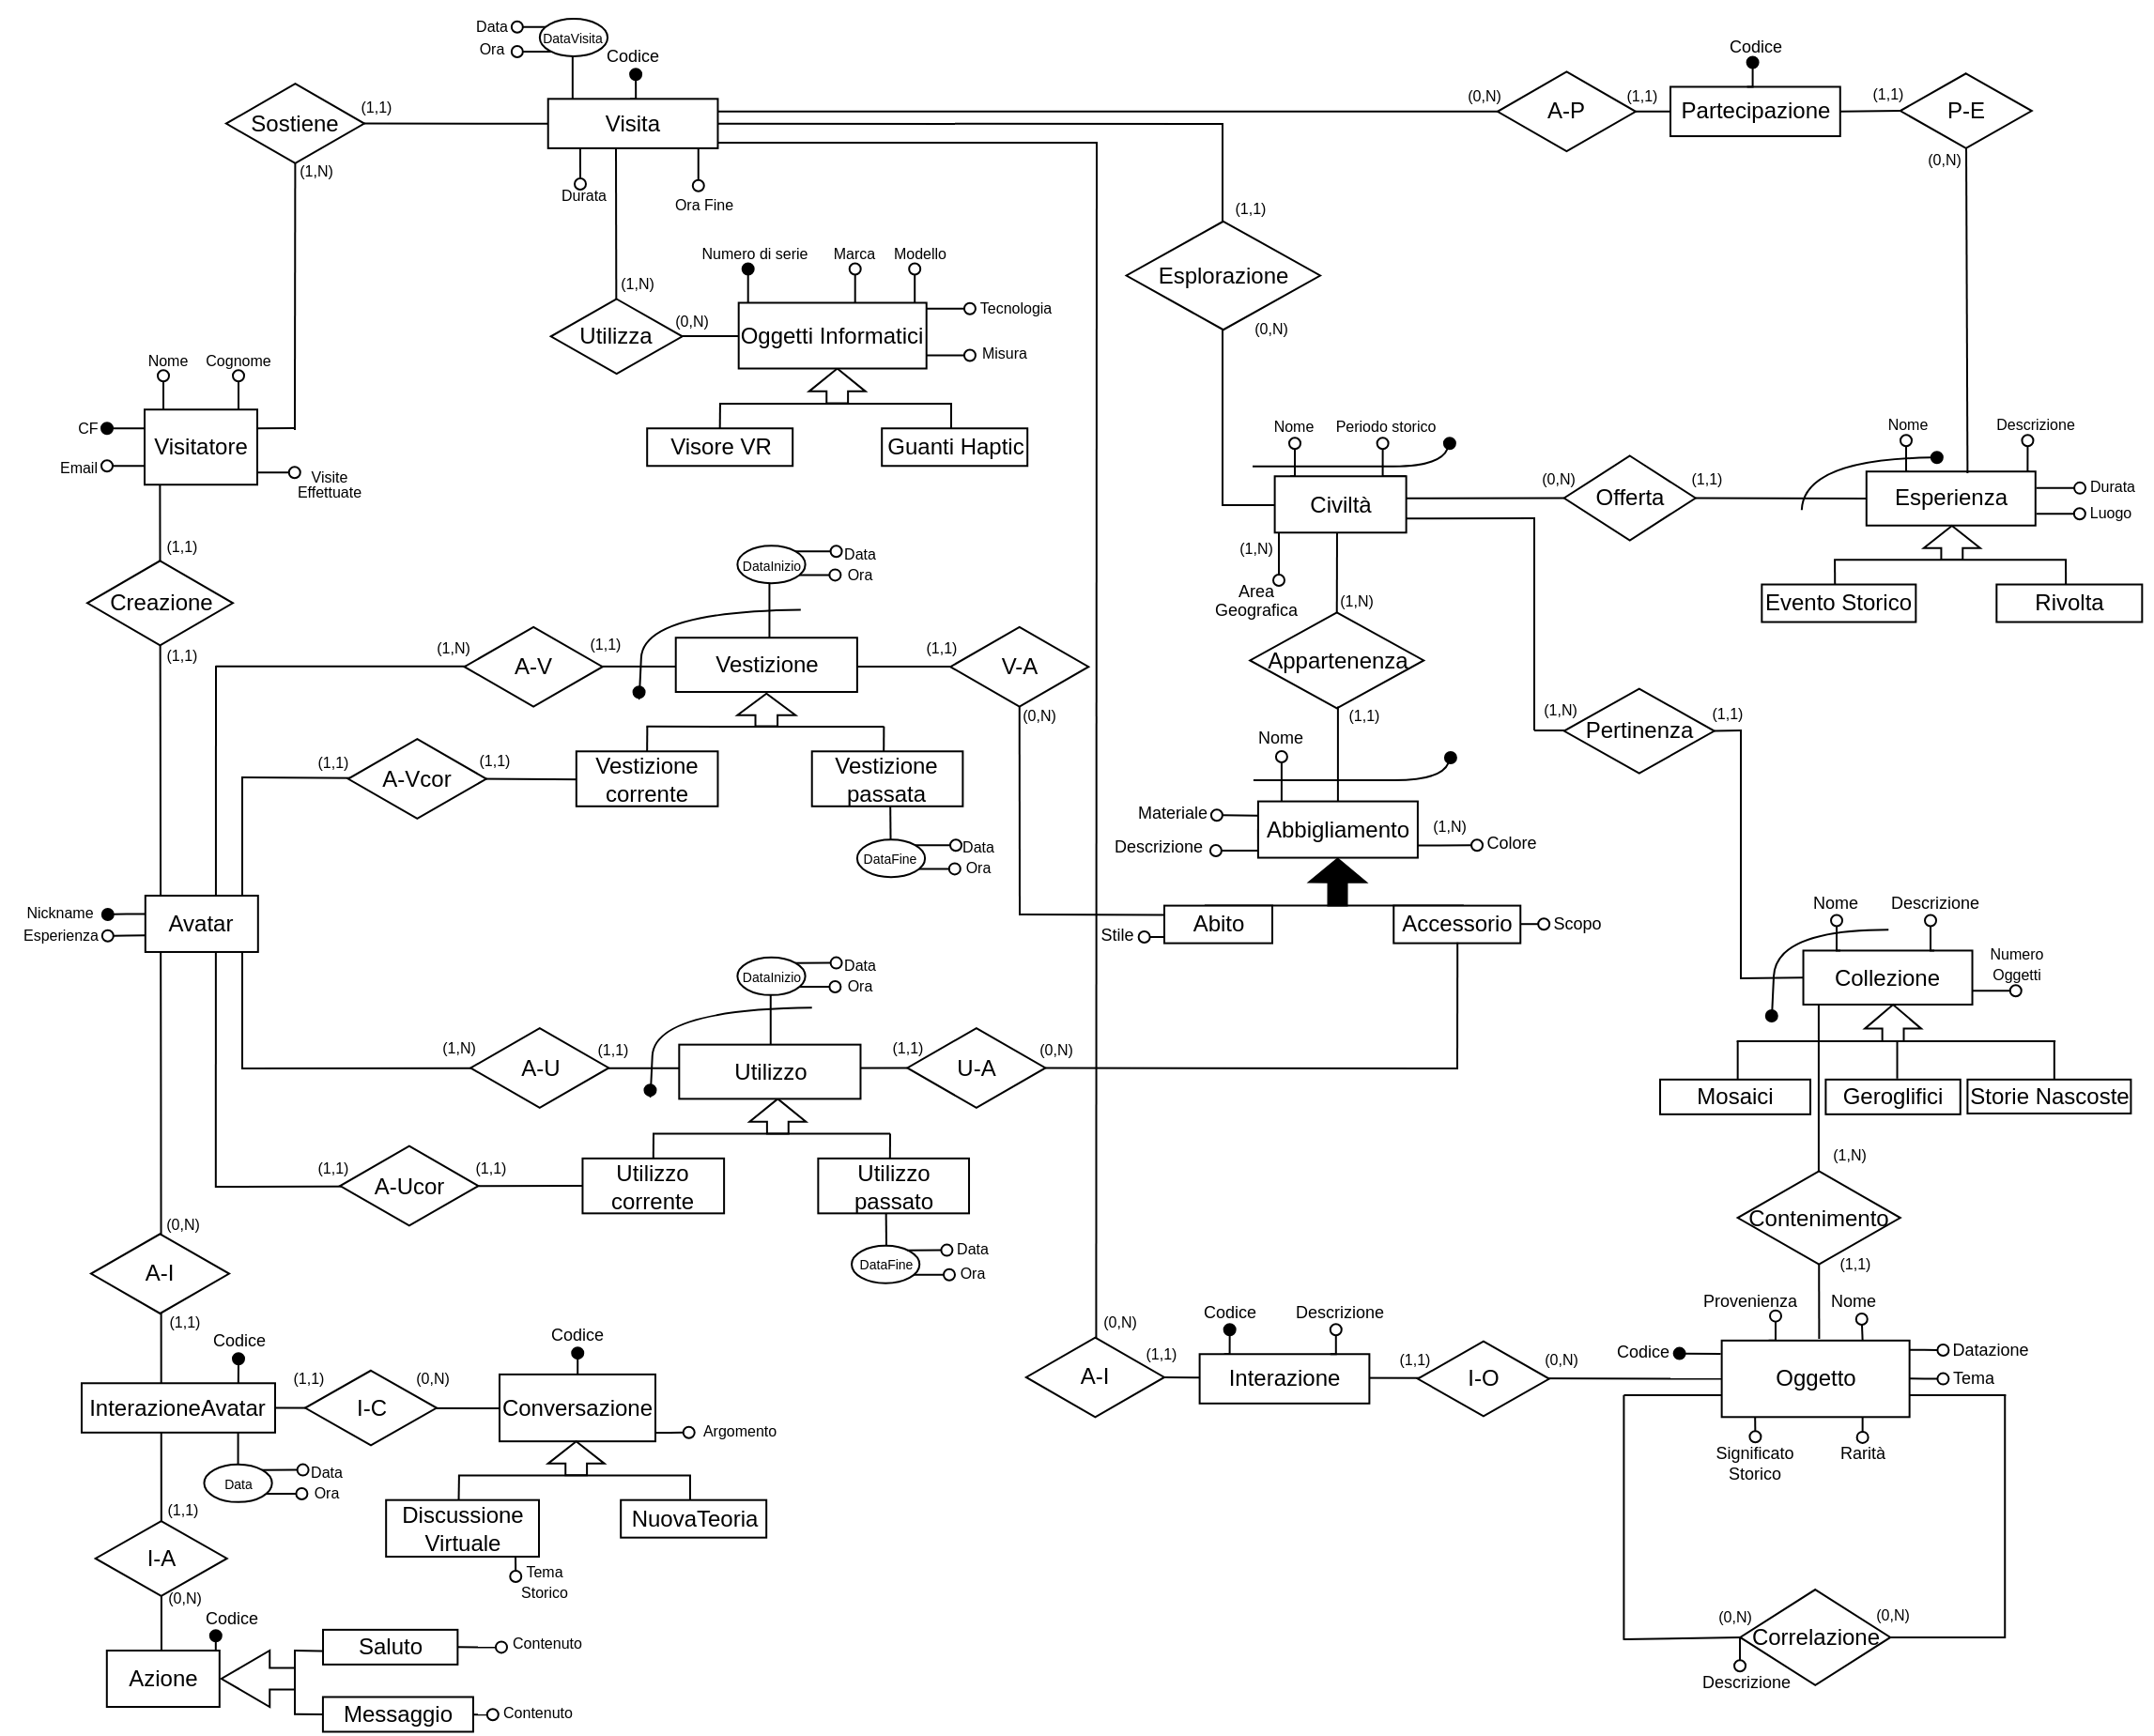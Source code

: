 <mxfile version="24.2.5" type="device">
  <diagram name="Pagina-1" id="xlJhvgW3dntGbL7X99_p">
    <mxGraphModel dx="2075" dy="518" grid="1" gridSize="10" guides="1" tooltips="1" connect="1" arrows="1" fold="1" page="0" pageScale="1" pageWidth="827" pageHeight="1169" math="0" shadow="0">
      <root>
        <mxCell id="0" />
        <mxCell id="1" parent="0" />
        <mxCell id="xFyrg9qpgeF3Z5DftNoa-2" value="" style="edgeStyle=orthogonalEdgeStyle;rounded=0;orthogonalLoop=1;jettySize=auto;html=1;endArrow=none;endFill=0;" parent="1" edge="1">
          <mxGeometry relative="1" as="geometry">
            <Array as="points" />
            <mxPoint x="-741.82" y="526" as="sourcePoint" />
            <mxPoint x="-741" y="1180" as="targetPoint" />
          </mxGeometry>
        </mxCell>
        <mxCell id="xFyrg9qpgeF3Z5DftNoa-32" style="edgeStyle=orthogonalEdgeStyle;rounded=0;orthogonalLoop=1;jettySize=auto;html=1;exitX=0;exitY=0.5;exitDx=0;exitDy=0;endArrow=oval;endFill=0;" parent="1" edge="1">
          <mxGeometry relative="1" as="geometry">
            <mxPoint x="-770" y="519.11" as="targetPoint" />
            <mxPoint x="-750" y="516.225" as="sourcePoint" />
            <Array as="points">
              <mxPoint x="-750" y="519.11" />
            </Array>
          </mxGeometry>
        </mxCell>
        <mxCell id="esEqVlL6re1M1a8fyDZB-2" value="Visitatore" style="whiteSpace=wrap;html=1;align=center;" parent="1" vertex="1">
          <mxGeometry x="-750" y="489.11" width="60" height="40.01" as="geometry" />
        </mxCell>
        <mxCell id="esEqVlL6re1M1a8fyDZB-6" value="Visore VR" style="whiteSpace=wrap;html=1;align=center;" parent="1" vertex="1">
          <mxGeometry x="-482.4" y="499.13" width="77.5" height="20" as="geometry" />
        </mxCell>
        <mxCell id="psAY5yPwDMX2NuFO3N5F-7" style="edgeStyle=orthogonalEdgeStyle;rounded=0;orthogonalLoop=1;jettySize=auto;html=1;exitX=0;exitY=0.5;exitDx=0;exitDy=0;endArrow=oval;endFill=0;" parent="1" source="esEqVlL6re1M1a8fyDZB-10" edge="1">
          <mxGeometry relative="1" as="geometry">
            <mxPoint x="-179.55" y="724.03" as="targetPoint" />
            <Array as="points">
              <mxPoint x="-156.55" y="724.03" />
            </Array>
          </mxGeometry>
        </mxCell>
        <mxCell id="esEqVlL6re1M1a8fyDZB-10" value="Abbigliamento" style="whiteSpace=wrap;html=1;align=center;" parent="1" vertex="1">
          <mxGeometry x="-157.05" y="697.78" width="85" height="30" as="geometry" />
        </mxCell>
        <mxCell id="xFyrg9qpgeF3Z5DftNoa-1" value="Creazione" style="shape=rhombus;perimeter=rhombusPerimeter;whiteSpace=wrap;html=1;align=center;" parent="1" vertex="1">
          <mxGeometry x="-780.5" y="569.64" width="77.5" height="45" as="geometry" />
        </mxCell>
        <mxCell id="xFyrg9qpgeF3Z5DftNoa-29" value="&lt;font style=&quot;font-size: 8px;&quot;&gt;Nome&lt;/font&gt;" style="text;html=1;align=center;verticalAlign=middle;whiteSpace=wrap;rounded=0;" parent="1" vertex="1">
          <mxGeometry x="-750" y="456.62" width="25" height="10" as="geometry" />
        </mxCell>
        <mxCell id="xFyrg9qpgeF3Z5DftNoa-31" value="&lt;font style=&quot;font-size: 8px;&quot;&gt;Cognome&lt;/font&gt;" style="text;html=1;align=center;verticalAlign=middle;whiteSpace=wrap;rounded=0;" parent="1" vertex="1">
          <mxGeometry x="-730" y="446.62" width="60" height="30" as="geometry" />
        </mxCell>
        <mxCell id="xFyrg9qpgeF3Z5DftNoa-34" value="&lt;font style=&quot;font-size: 8px;&quot;&gt;Periodo storico&lt;/font&gt;" style="text;html=1;align=center;verticalAlign=middle;whiteSpace=wrap;rounded=0;" parent="1" vertex="1">
          <mxGeometry x="-124" y="482" width="70" height="30" as="geometry" />
        </mxCell>
        <mxCell id="xFyrg9qpgeF3Z5DftNoa-35" value="&lt;font style=&quot;font-size: 8px;&quot;&gt;Nome&lt;/font&gt;" style="text;html=1;align=center;verticalAlign=middle;whiteSpace=wrap;rounded=0;" parent="1" vertex="1">
          <mxGeometry x="-168" y="482" width="60" height="30" as="geometry" />
        </mxCell>
        <mxCell id="IS9MgUI0sy-0iihlmr4d-4" value="&lt;font style=&quot;font-size: 8px;&quot;&gt;Misura&lt;/font&gt;" style="text;html=1;align=center;verticalAlign=middle;whiteSpace=wrap;rounded=1;strokeColor=none;" parent="1" vertex="1">
          <mxGeometry x="-316.53" y="452" width="50" height="12" as="geometry" />
        </mxCell>
        <mxCell id="IS9MgUI0sy-0iihlmr4d-5" value="&lt;font style=&quot;font-size: 8px;&quot;&gt;Modello&lt;/font&gt;" style="text;html=1;align=center;verticalAlign=middle;whiteSpace=wrap;rounded=1;strokeColor=none;" parent="1" vertex="1">
          <mxGeometry x="-357.4" y="394.76" width="40" height="20" as="geometry" />
        </mxCell>
        <mxCell id="IS9MgUI0sy-0iihlmr4d-10" value="&lt;font style=&quot;font-size: 8px;&quot;&gt;Marca&lt;/font&gt;" style="text;html=1;align=center;verticalAlign=middle;whiteSpace=wrap;rounded=1;strokeColor=none;glass=0;" parent="1" vertex="1">
          <mxGeometry x="-396.77" y="397.26" width="50" height="15" as="geometry" />
        </mxCell>
        <mxCell id="IS9MgUI0sy-0iihlmr4d-41" value="&lt;font style=&quot;font-size: 8px;&quot;&gt;Esperienza&lt;/font&gt;" style="text;html=1;align=center;verticalAlign=middle;whiteSpace=wrap;rounded=1;strokeColor=none;" parent="1" vertex="1">
          <mxGeometry x="-819.1" y="756.04" width="49" height="23" as="geometry" />
        </mxCell>
        <mxCell id="IS9MgUI0sy-0iihlmr4d-47" value="&lt;font style=&quot;font-size: 9px;&quot;&gt;Materiale&lt;/font&gt;" style="text;html=1;align=center;verticalAlign=middle;whiteSpace=wrap;rounded=0;" parent="1" vertex="1">
          <mxGeometry x="-219.55" y="695.78" width="35" height="15" as="geometry" />
        </mxCell>
        <mxCell id="IS9MgUI0sy-0iihlmr4d-51" value="" style="curved=1;endArrow=oval;html=1;rounded=0;entryX=0.642;entryY=0.924;entryDx=0;entryDy=0;entryPerimeter=0;endFill=1;" parent="1" edge="1">
          <mxGeometry width="50" height="50" relative="1" as="geometry">
            <mxPoint x="-159.55" y="686.53" as="sourcePoint" />
            <mxPoint x="-54.55" y="674.53" as="targetPoint" />
            <Array as="points">
              <mxPoint x="-109.55" y="686.53" />
              <mxPoint x="-59.55" y="686.53" />
            </Array>
          </mxGeometry>
        </mxCell>
        <mxCell id="psAY5yPwDMX2NuFO3N5F-12" value="&lt;font style=&quot;font-size: 9px;&quot;&gt;Descrizione&lt;/font&gt;" style="text;html=1;align=center;verticalAlign=middle;whiteSpace=wrap;rounded=0;" parent="1" vertex="1">
          <mxGeometry x="186.26" y="743.98" width="35" height="15" as="geometry" />
        </mxCell>
        <mxCell id="psAY5yPwDMX2NuFO3N5F-13" value="&lt;font style=&quot;font-size: 9px;&quot;&gt;Nome&lt;/font&gt;" style="text;html=1;align=center;verticalAlign=middle;whiteSpace=wrap;rounded=0;" parent="1" vertex="1">
          <mxGeometry x="133.26" y="743.98" width="35" height="15" as="geometry" />
        </mxCell>
        <mxCell id="psAY5yPwDMX2NuFO3N5F-18" value="" style="curved=1;endArrow=oval;html=1;rounded=0;endFill=1;" parent="1" edge="1">
          <mxGeometry width="50" height="50" relative="1" as="geometry">
            <mxPoint x="178.64" y="766.13" as="sourcePoint" />
            <mxPoint x="116.39" y="812" as="targetPoint" />
            <Array as="points">
              <mxPoint x="118.64" y="766.13" />
              <mxPoint x="116.39" y="815.73" />
            </Array>
          </mxGeometry>
        </mxCell>
        <mxCell id="sCdLPjGgIY4ofrzn0zne-25" style="edgeStyle=orthogonalEdgeStyle;rounded=0;orthogonalLoop=1;jettySize=auto;html=1;exitX=0.25;exitY=0;exitDx=0;exitDy=0;endArrow=oval;endFill=0;" parent="1" source="sCdLPjGgIY4ofrzn0zne-1" edge="1">
          <mxGeometry relative="1" as="geometry">
            <mxPoint x="188" y="505.63" as="targetPoint" />
          </mxGeometry>
        </mxCell>
        <mxCell id="sCdLPjGgIY4ofrzn0zne-29" style="edgeStyle=orthogonalEdgeStyle;rounded=0;orthogonalLoop=1;jettySize=auto;html=1;exitX=0.75;exitY=0;exitDx=0;exitDy=0;endArrow=oval;endFill=0;" parent="1" edge="1">
          <mxGeometry relative="1" as="geometry">
            <mxPoint x="252.73" y="505.65" as="targetPoint" />
            <mxPoint x="253.7" y="522.13" as="sourcePoint" />
          </mxGeometry>
        </mxCell>
        <mxCell id="sCdLPjGgIY4ofrzn0zne-30" style="edgeStyle=orthogonalEdgeStyle;rounded=0;orthogonalLoop=1;jettySize=auto;html=1;exitX=1;exitY=0.5;exitDx=0;exitDy=0;entryX=0.25;entryY=1;entryDx=0;entryDy=0;endArrow=oval;endFill=0;" parent="1" edge="1">
          <mxGeometry relative="1" as="geometry">
            <mxPoint x="254.3" y="593.255" as="sourcePoint" />
            <mxPoint x="290.3" y="585.63" as="targetPoint" />
          </mxGeometry>
        </mxCell>
        <mxCell id="sCdLPjGgIY4ofrzn0zne-1" value="Esperienza" style="whiteSpace=wrap;html=1;align=center;" parent="1" vertex="1">
          <mxGeometry x="166.89" y="522.11" width="90" height="28.75" as="geometry" />
        </mxCell>
        <mxCell id="sCdLPjGgIY4ofrzn0zne-14" value="Mosaici" style="whiteSpace=wrap;html=1;align=center;" parent="1" vertex="1">
          <mxGeometry x="57.01" y="845.91" width="80" height="18.5" as="geometry" />
        </mxCell>
        <mxCell id="sCdLPjGgIY4ofrzn0zne-26" value="&lt;font style=&quot;font-size: 8px;&quot;&gt;Nome&lt;/font&gt;" style="text;html=1;align=center;verticalAlign=middle;whiteSpace=wrap;rounded=1;strokeColor=none;" parent="1" vertex="1">
          <mxGeometry x="169.05" y="485.65" width="40" height="20" as="geometry" />
        </mxCell>
        <mxCell id="sCdLPjGgIY4ofrzn0zne-27" value="&lt;font style=&quot;font-size: 8px;&quot;&gt;Descrizione&lt;/font&gt;" style="text;html=1;align=center;verticalAlign=middle;whiteSpace=wrap;rounded=1;strokeColor=none;" parent="1" vertex="1">
          <mxGeometry x="237.42" y="485.75" width="40" height="20" as="geometry" />
        </mxCell>
        <mxCell id="sCdLPjGgIY4ofrzn0zne-28" value="&lt;font style=&quot;font-size: 8px;&quot;&gt;Durata&lt;/font&gt;" style="text;html=1;align=center;verticalAlign=middle;whiteSpace=wrap;rounded=1;strokeColor=none;" parent="1" vertex="1">
          <mxGeometry x="278.42" y="519.13" width="40" height="20" as="geometry" />
        </mxCell>
        <mxCell id="sCdLPjGgIY4ofrzn0zne-37" value="&lt;font style=&quot;font-size: 8px;&quot;&gt;(1,1)&lt;/font&gt;" style="text;html=1;align=center;verticalAlign=middle;whiteSpace=wrap;rounded=1;strokeColor=none;glass=0;" parent="1" vertex="1">
          <mxGeometry x="-755.11" y="611.64" width="50" height="15" as="geometry" />
        </mxCell>
        <mxCell id="sCdLPjGgIY4ofrzn0zne-38" value="&lt;font style=&quot;font-size: 8px;&quot;&gt;(1,1)&lt;/font&gt;" style="text;html=1;align=center;verticalAlign=middle;whiteSpace=wrap;rounded=1;strokeColor=none;glass=0;" parent="1" vertex="1">
          <mxGeometry x="-755.11" y="553.31" width="50" height="15" as="geometry" />
        </mxCell>
        <mxCell id="sCdLPjGgIY4ofrzn0zne-49" value="&lt;span style=&quot;font-size: 8px;&quot;&gt;(0,N)&lt;/span&gt;" style="text;html=1;align=center;verticalAlign=middle;whiteSpace=wrap;rounded=1;strokeColor=none;glass=0;" parent="1" vertex="1">
          <mxGeometry x="-22.3" y="517.63" width="50" height="15" as="geometry" />
        </mxCell>
        <mxCell id="sCdLPjGgIY4ofrzn0zne-50" value="&lt;span style=&quot;font-size: 8px;&quot;&gt;(1,1)&lt;/span&gt;" style="text;html=1;align=center;verticalAlign=middle;whiteSpace=wrap;rounded=1;strokeColor=none;glass=0;" parent="1" vertex="1">
          <mxGeometry x="57.01" y="517.63" width="50" height="15" as="geometry" />
        </mxCell>
        <mxCell id="-KCrA8Snv7a03eBKMKKP-2" value="&lt;font style=&quot;font-size: 8px;&quot;&gt;Luogo&lt;/font&gt;" style="text;html=1;align=center;verticalAlign=middle;whiteSpace=wrap;rounded=1;strokeColor=none;" parent="1" vertex="1">
          <mxGeometry x="277.42" y="532.63" width="40" height="20" as="geometry" />
        </mxCell>
        <mxCell id="-KCrA8Snv7a03eBKMKKP-8" value="&lt;font style=&quot;font-size: 8px;&quot;&gt;(1,N)&lt;/font&gt;" style="text;html=1;align=center;verticalAlign=middle;whiteSpace=wrap;rounded=1;strokeColor=none;glass=0;" parent="1" vertex="1">
          <mxGeometry x="-79.55" y="702.78" width="50" height="15" as="geometry" />
        </mxCell>
        <mxCell id="-KCrA8Snv7a03eBKMKKP-9" style="edgeStyle=orthogonalEdgeStyle;rounded=0;orthogonalLoop=1;jettySize=auto;html=1;exitX=0.5;exitY=1;exitDx=0;exitDy=0;" parent="1" edge="1">
          <mxGeometry relative="1" as="geometry">
            <mxPoint x="-0.83" y="533.57" as="sourcePoint" />
            <mxPoint x="-0.83" y="533.57" as="targetPoint" />
          </mxGeometry>
        </mxCell>
        <mxCell id="gv4DbaSQQRbEuML4uvOJ-1" value="Guanti Haptic" style="whiteSpace=wrap;html=1;align=center;" parent="1" vertex="1">
          <mxGeometry x="-357.4" y="499.13" width="77.5" height="20" as="geometry" />
        </mxCell>
        <mxCell id="O113cSQGS3Kzy_eXXIUR-2" value="&lt;font style=&quot;font-size: 8px;&quot;&gt;(1,1)&lt;/font&gt;" style="text;html=1;align=center;verticalAlign=middle;whiteSpace=wrap;rounded=1;strokeColor=none;glass=0;" parent="1" vertex="1">
          <mxGeometry x="67.7" y="642.76" width="50" height="15" as="geometry" />
        </mxCell>
        <mxCell id="O113cSQGS3Kzy_eXXIUR-7" value="&lt;span style=&quot;font-size: 8px;&quot;&gt;(1,N)&lt;/span&gt;" style="text;html=1;align=center;verticalAlign=middle;whiteSpace=wrap;rounded=1;strokeColor=none;glass=0;" parent="1" vertex="1">
          <mxGeometry x="-21.12" y="640.39" width="50" height="15" as="geometry" />
        </mxCell>
        <mxCell id="6Y740NKRe_7SumzculxD-2" value="&lt;font style=&quot;font-size: 8px;&quot;&gt;CF&lt;/font&gt;" style="text;html=1;align=center;verticalAlign=middle;whiteSpace=wrap;rounded=0;" parent="1" vertex="1">
          <mxGeometry x="-790" y="493.49" width="20" height="10" as="geometry" />
        </mxCell>
        <mxCell id="6Y740NKRe_7SumzculxD-4" style="edgeStyle=orthogonalEdgeStyle;rounded=0;orthogonalLoop=1;jettySize=auto;html=1;exitX=0;exitY=0;exitDx=0;exitDy=0;endArrow=oval;endFill=0;" parent="1" edge="1">
          <mxGeometry relative="1" as="geometry">
            <mxPoint x="-740" y="471.11" as="targetPoint" />
            <mxPoint x="-740" y="489.11" as="sourcePoint" />
            <Array as="points" />
          </mxGeometry>
        </mxCell>
        <mxCell id="6Y740NKRe_7SumzculxD-5" style="edgeStyle=orthogonalEdgeStyle;rounded=0;orthogonalLoop=1;jettySize=auto;html=1;exitX=0;exitY=0;exitDx=0;exitDy=0;endArrow=oval;endFill=0;" parent="1" edge="1">
          <mxGeometry relative="1" as="geometry">
            <mxPoint x="-700" y="471.11" as="targetPoint" />
            <mxPoint x="-700" y="489.11" as="sourcePoint" />
            <Array as="points" />
          </mxGeometry>
        </mxCell>
        <mxCell id="6Y740NKRe_7SumzculxD-6" value="&lt;font style=&quot;font-size: 8px;&quot;&gt;Email&lt;/font&gt;" style="text;html=1;align=center;verticalAlign=middle;whiteSpace=wrap;rounded=0;" parent="1" vertex="1">
          <mxGeometry x="-800" y="515.11" width="30" height="7" as="geometry" />
        </mxCell>
        <mxCell id="6Y740NKRe_7SumzculxD-8" style="edgeStyle=orthogonalEdgeStyle;rounded=0;orthogonalLoop=1;jettySize=auto;html=1;exitX=0;exitY=0.25;exitDx=0;exitDy=0;endArrow=oval;endFill=1;" parent="1" source="esEqVlL6re1M1a8fyDZB-2" edge="1">
          <mxGeometry relative="1" as="geometry">
            <mxPoint x="-770" y="499.11" as="targetPoint" />
            <mxPoint x="-815" y="477.87" as="sourcePoint" />
            <Array as="points" />
          </mxGeometry>
        </mxCell>
        <mxCell id="6Y740NKRe_7SumzculxD-16" style="edgeStyle=orthogonalEdgeStyle;rounded=0;orthogonalLoop=1;jettySize=auto;html=1;exitX=0;exitY=0.25;exitDx=0;exitDy=0;endArrow=oval;endFill=1;" parent="1" edge="1">
          <mxGeometry relative="1" as="geometry">
            <mxPoint x="-769.6" y="757.98" as="targetPoint" />
            <mxPoint x="-749.6" y="757.75" as="sourcePoint" />
            <Array as="points">
              <mxPoint x="-759.6" y="757.98" />
            </Array>
          </mxGeometry>
        </mxCell>
        <mxCell id="6Y740NKRe_7SumzculxD-17" value="&lt;font style=&quot;font-size: 8px;&quot;&gt;Nickname&lt;/font&gt;" style="text;html=1;align=center;verticalAlign=middle;whiteSpace=wrap;rounded=1;strokeColor=none;" parent="1" vertex="1">
          <mxGeometry x="-809.6" y="743.98" width="30" height="23.5" as="geometry" />
        </mxCell>
        <mxCell id="6Y740NKRe_7SumzculxD-51" value="&lt;font style=&quot;font-size: 9px;&quot;&gt;Descrizione&lt;/font&gt;" style="text;html=1;align=center;verticalAlign=middle;whiteSpace=wrap;rounded=0;" parent="1" vertex="1">
          <mxGeometry x="-229.55" y="712.78" width="40" height="17" as="geometry" />
        </mxCell>
        <mxCell id="6Y740NKRe_7SumzculxD-52" value="&lt;font style=&quot;font-size: 9px;&quot;&gt;Colore&lt;/font&gt;" style="text;html=1;align=center;verticalAlign=middle;whiteSpace=wrap;rounded=0;" parent="1" vertex="1">
          <mxGeometry x="-42.05" y="710.78" width="40" height="17" as="geometry" />
        </mxCell>
        <mxCell id="6Y740NKRe_7SumzculxD-53" style="edgeStyle=orthogonalEdgeStyle;rounded=0;orthogonalLoop=1;jettySize=auto;html=1;exitX=1.011;exitY=0.878;exitDx=0;exitDy=0;endArrow=oval;endFill=0;exitPerimeter=0;" parent="1" edge="1">
          <mxGeometry relative="1" as="geometry">
            <mxPoint x="-72.045" y="721.23" as="sourcePoint" />
            <mxPoint x="-40.48" y="721.14" as="targetPoint" />
            <Array as="points">
              <mxPoint x="-60.48" y="721.14" />
              <mxPoint x="-60.48" y="721.14" />
            </Array>
          </mxGeometry>
        </mxCell>
        <mxCell id="6Y740NKRe_7SumzculxD-55" value="&lt;font style=&quot;font-size: 9px;&quot;&gt;Nome&lt;/font&gt;" style="text;html=1;align=center;verticalAlign=middle;whiteSpace=wrap;rounded=0;" parent="1" vertex="1">
          <mxGeometry x="-164.55" y="654.03" width="40" height="17" as="geometry" />
        </mxCell>
        <mxCell id="6Y740NKRe_7SumzculxD-56" style="edgeStyle=orthogonalEdgeStyle;rounded=0;orthogonalLoop=1;jettySize=auto;html=1;endArrow=oval;endFill=0;" parent="1" edge="1">
          <mxGeometry relative="1" as="geometry">
            <mxPoint x="-157.05" y="705.4" as="sourcePoint" />
            <mxPoint x="-179.05" y="705.15" as="targetPoint" />
            <Array as="points">
              <mxPoint x="-157.05" y="705.4" />
              <mxPoint x="-156.05" y="705.4" />
            </Array>
          </mxGeometry>
        </mxCell>
        <mxCell id="6Y740NKRe_7SumzculxD-58" style="edgeStyle=orthogonalEdgeStyle;rounded=0;orthogonalLoop=1;jettySize=auto;html=1;endArrow=oval;endFill=0;" parent="1" edge="1">
          <mxGeometry relative="1" as="geometry">
            <mxPoint x="-144.55" y="697.78" as="sourcePoint" />
            <mxPoint x="-144.55" y="674.03" as="targetPoint" />
            <Array as="points">
              <mxPoint x="-144.55" y="697.78" />
            </Array>
          </mxGeometry>
        </mxCell>
        <mxCell id="6Y740NKRe_7SumzculxD-60" value="&lt;font style=&quot;font-size: 8px;&quot;&gt;(1,1)&lt;/font&gt;" style="text;html=1;align=center;verticalAlign=middle;whiteSpace=wrap;rounded=1;strokeColor=none;glass=0;" parent="1" vertex="1">
          <mxGeometry x="-112.05" y="647.28" width="22.5" height="6.75" as="geometry" />
        </mxCell>
        <mxCell id="6Y740NKRe_7SumzculxD-62" value="" style="edgeStyle=orthogonalEdgeStyle;rounded=0;orthogonalLoop=1;jettySize=auto;html=1;endArrow=none;endFill=0;exitX=-0.05;exitY=0.91;exitDx=0;exitDy=0;exitPerimeter=0;" parent="1" target="esEqVlL6re1M1a8fyDZB-34" edge="1">
          <mxGeometry relative="1" as="geometry">
            <mxPoint x="-115.12" y="618.63" as="sourcePoint" />
            <mxPoint x="-115.12" y="698.98" as="targetPoint" />
          </mxGeometry>
        </mxCell>
        <mxCell id="esEqVlL6re1M1a8fyDZB-34" value="Appartenenza" style="shape=rhombus;perimeter=rhombusPerimeter;whiteSpace=wrap;html=1;align=center;" parent="1" vertex="1">
          <mxGeometry x="-161.37" y="597.23" width="92.5" height="51" as="geometry" />
        </mxCell>
        <mxCell id="6Y740NKRe_7SumzculxD-63" value="" style="endArrow=none;html=1;rounded=0;entryX=0.5;entryY=1;entryDx=0;entryDy=0;exitX=0.5;exitY=0;exitDx=0;exitDy=0;" parent="1" source="esEqVlL6re1M1a8fyDZB-10" edge="1">
          <mxGeometry width="50" height="50" relative="1" as="geometry">
            <mxPoint x="-159.55" y="704.03" as="sourcePoint" />
            <mxPoint x="-114.55" y="647.28" as="targetPoint" />
          </mxGeometry>
        </mxCell>
        <mxCell id="6Y740NKRe_7SumzculxD-64" value="" style="endArrow=none;html=1;rounded=0;exitX=0.5;exitY=0;exitDx=0;exitDy=0;" parent="1" source="esEqVlL6re1M1a8fyDZB-34" edge="1">
          <mxGeometry width="50" height="50" relative="1" as="geometry">
            <mxPoint x="-80.12" y="584.98" as="sourcePoint" />
            <mxPoint x="-115" y="550" as="targetPoint" />
          </mxGeometry>
        </mxCell>
        <mxCell id="6Y740NKRe_7SumzculxD-69" value="" style="shape=flexArrow;endArrow=classic;html=1;rounded=0;fillColor=#000000;endWidth=19.231;endSize=3.849;exitX=0.513;exitY=0.543;exitDx=0;exitDy=0;exitPerimeter=0;" parent="1" source="KGt15_m-9OCbbfXcBj1e-4" edge="1">
          <mxGeometry width="50" height="50" relative="1" as="geometry">
            <mxPoint x="-114.55" y="754.03" as="sourcePoint" />
            <mxPoint x="-114.71" y="727.78" as="targetPoint" />
          </mxGeometry>
        </mxCell>
        <mxCell id="6Y740NKRe_7SumzculxD-72" value="&lt;font style=&quot;font-size: 9px;&quot;&gt;Stile&lt;/font&gt;" style="text;html=1;align=center;verticalAlign=middle;whiteSpace=wrap;rounded=0;" parent="1" vertex="1">
          <mxGeometry x="-252" y="760" width="40" height="15" as="geometry" />
        </mxCell>
        <mxCell id="KGt15_m-9OCbbfXcBj1e-4" value="" style="line;strokeWidth=1;rotatable=0;dashed=0;labelPosition=right;align=left;verticalAlign=middle;spacingTop=0;spacingLeft=6;points=[];portConstraint=eastwest;" parent="1" vertex="1">
          <mxGeometry x="-185.55" y="748.28" width="138" height="10" as="geometry" />
        </mxCell>
        <mxCell id="KGt15_m-9OCbbfXcBj1e-20" value="" style="endArrow=none;html=1;rounded=0;exitX=0.5;exitY=0;exitDx=0;exitDy=0;" parent="1" source="esEqVlL6re1M1a8fyDZB-6" edge="1">
          <mxGeometry width="50" height="50" relative="1" as="geometry">
            <mxPoint x="-500.53" y="491.0" as="sourcePoint" />
            <mxPoint x="-443.53" y="486.0" as="targetPoint" />
          </mxGeometry>
        </mxCell>
        <mxCell id="KGt15_m-9OCbbfXcBj1e-22" value="" style="endArrow=none;html=1;rounded=0;" parent="1" edge="1">
          <mxGeometry width="50" height="50" relative="1" as="geometry">
            <mxPoint x="-444.03" y="486.0" as="sourcePoint" />
            <mxPoint x="-320.03" y="486.0" as="targetPoint" />
          </mxGeometry>
        </mxCell>
        <mxCell id="KGt15_m-9OCbbfXcBj1e-24" value="" style="shape=singleArrow;direction=north;whiteSpace=wrap;html=1;arrowWidth=0.381;arrowSize=0.658;" parent="1" vertex="1">
          <mxGeometry x="-396.15" y="467.25" width="30" height="18.5" as="geometry" />
        </mxCell>
        <mxCell id="KGt15_m-9OCbbfXcBj1e-25" value="" style="endArrow=none;html=1;rounded=0;entryX=0.476;entryY=-0.004;entryDx=0;entryDy=0;entryPerimeter=0;" parent="1" target="gv4DbaSQQRbEuML4uvOJ-1" edge="1">
          <mxGeometry width="50" height="50" relative="1" as="geometry">
            <mxPoint x="-320.53" y="486.0" as="sourcePoint" />
            <mxPoint x="-240.53" y="441" as="targetPoint" />
          </mxGeometry>
        </mxCell>
        <mxCell id="KGt15_m-9OCbbfXcBj1e-27" style="edgeStyle=orthogonalEdgeStyle;rounded=0;orthogonalLoop=1;jettySize=auto;html=1;exitX=0;exitY=0;exitDx=0;exitDy=0;endArrow=oval;endFill=1;" parent="1" edge="1">
          <mxGeometry relative="1" as="geometry">
            <mxPoint x="-428.65" y="414.25" as="targetPoint" />
            <mxPoint x="-428.65" y="432.25" as="sourcePoint" />
            <Array as="points" />
          </mxGeometry>
        </mxCell>
        <mxCell id="KGt15_m-9OCbbfXcBj1e-28" value="&lt;font style=&quot;font-size: 8px;&quot;&gt;Numero di serie&lt;/font&gt;" style="text;html=1;align=center;verticalAlign=middle;whiteSpace=wrap;rounded=1;strokeColor=none;glass=0;" parent="1" vertex="1">
          <mxGeometry x="-458.02" y="401.01" width="65.62" height="7.5" as="geometry" />
        </mxCell>
        <mxCell id="KGt15_m-9OCbbfXcBj1e-29" style="edgeStyle=orthogonalEdgeStyle;rounded=0;orthogonalLoop=1;jettySize=auto;html=1;exitX=0;exitY=0;exitDx=0;exitDy=0;endArrow=oval;endFill=0;" parent="1" edge="1">
          <mxGeometry relative="1" as="geometry">
            <mxPoint x="-371.65" y="414.25" as="targetPoint" />
            <mxPoint x="-371.65" y="432.25" as="sourcePoint" />
            <Array as="points" />
          </mxGeometry>
        </mxCell>
        <mxCell id="KGt15_m-9OCbbfXcBj1e-30" style="edgeStyle=orthogonalEdgeStyle;rounded=0;orthogonalLoop=1;jettySize=auto;html=1;exitX=0;exitY=0;exitDx=0;exitDy=0;endArrow=oval;endFill=0;" parent="1" edge="1">
          <mxGeometry relative="1" as="geometry">
            <mxPoint x="-339.9" y="414.25" as="targetPoint" />
            <mxPoint x="-339.9" y="432.25" as="sourcePoint" />
            <Array as="points" />
          </mxGeometry>
        </mxCell>
        <mxCell id="KGt15_m-9OCbbfXcBj1e-31" style="edgeStyle=orthogonalEdgeStyle;rounded=0;orthogonalLoop=1;jettySize=auto;html=1;exitX=1;exitY=0.5;exitDx=0;exitDy=0;endArrow=oval;endFill=0;" parent="1" edge="1">
          <mxGeometry relative="1" as="geometry">
            <mxPoint x="-333.65" y="460.22" as="sourcePoint" />
            <mxPoint x="-310.53" y="460.22" as="targetPoint" />
          </mxGeometry>
        </mxCell>
        <mxCell id="KGt15_m-9OCbbfXcBj1e-32" style="edgeStyle=orthogonalEdgeStyle;rounded=0;orthogonalLoop=1;jettySize=auto;html=1;exitX=1;exitY=0.5;exitDx=0;exitDy=0;endArrow=oval;endFill=0;" parent="1" edge="1">
          <mxGeometry relative="1" as="geometry">
            <mxPoint x="-333.65" y="435.38" as="sourcePoint" />
            <mxPoint x="-310.53" y="435.38" as="targetPoint" />
          </mxGeometry>
        </mxCell>
        <mxCell id="KGt15_m-9OCbbfXcBj1e-33" value="&lt;font style=&quot;font-size: 8px;&quot;&gt;Tecnologia&lt;/font&gt;" style="text;html=1;align=center;verticalAlign=middle;whiteSpace=wrap;rounded=1;strokeColor=none;" parent="1" vertex="1">
          <mxGeometry x="-308.65" y="424.38" width="46" height="19" as="geometry" />
        </mxCell>
        <mxCell id="KGt15_m-9OCbbfXcBj1e-48" value="&lt;p style=&quot;line-height: 70%;&quot;&gt;&lt;font style=&quot;font-size: 9px;&quot;&gt;Area Geografica&lt;/font&gt;&lt;/p&gt;" style="text;html=1;align=center;verticalAlign=middle;whiteSpace=wrap;rounded=0;" parent="1" vertex="1">
          <mxGeometry x="-188.19" y="574.92" width="60" height="30" as="geometry" />
        </mxCell>
        <mxCell id="KGt15_m-9OCbbfXcBj1e-59" value="" style="shape=singleArrow;direction=north;whiteSpace=wrap;html=1;arrowWidth=0.381;arrowSize=0.658;" parent="1" vertex="1">
          <mxGeometry x="197.42" y="551" width="30" height="18" as="geometry" />
        </mxCell>
        <mxCell id="KGt15_m-9OCbbfXcBj1e-61" value="Evento Storico" style="whiteSpace=wrap;html=1;align=center;" parent="1" vertex="1">
          <mxGeometry x="111.17" y="582.26" width="82" height="20" as="geometry" />
        </mxCell>
        <mxCell id="KGt15_m-9OCbbfXcBj1e-62" value="Rivolta" style="whiteSpace=wrap;html=1;align=center;" parent="1" vertex="1">
          <mxGeometry x="236.17" y="582.26" width="77.5" height="20" as="geometry" />
        </mxCell>
        <mxCell id="KGt15_m-9OCbbfXcBj1e-63" value="" style="endArrow=none;html=1;rounded=0;exitX=0.475;exitY=0.003;exitDx=0;exitDy=0;exitPerimeter=0;" parent="1" source="KGt15_m-9OCbbfXcBj1e-61" edge="1">
          <mxGeometry width="50" height="50" relative="1" as="geometry">
            <mxPoint x="93.04" y="574.13" as="sourcePoint" />
            <mxPoint x="150.04" y="569.13" as="targetPoint" />
          </mxGeometry>
        </mxCell>
        <mxCell id="KGt15_m-9OCbbfXcBj1e-64" value="" style="endArrow=none;html=1;rounded=0;" parent="1" edge="1">
          <mxGeometry width="50" height="50" relative="1" as="geometry">
            <mxPoint x="149.54" y="569.13" as="sourcePoint" />
            <mxPoint x="273.54" y="569.13" as="targetPoint" />
          </mxGeometry>
        </mxCell>
        <mxCell id="KGt15_m-9OCbbfXcBj1e-65" value="" style="endArrow=none;html=1;rounded=0;entryX=0.476;entryY=-0.004;entryDx=0;entryDy=0;entryPerimeter=0;" parent="1" target="KGt15_m-9OCbbfXcBj1e-62" edge="1">
          <mxGeometry width="50" height="50" relative="1" as="geometry">
            <mxPoint x="273.04" y="569.13" as="sourcePoint" />
            <mxPoint x="353.04" y="524.13" as="targetPoint" />
          </mxGeometry>
        </mxCell>
        <mxCell id="KGt15_m-9OCbbfXcBj1e-66" style="edgeStyle=orthogonalEdgeStyle;rounded=0;orthogonalLoop=1;jettySize=auto;html=1;exitX=1;exitY=0.5;exitDx=0;exitDy=0;endArrow=oval;endFill=0;" parent="1" edge="1">
          <mxGeometry relative="1" as="geometry">
            <mxPoint x="257.42" y="530.93" as="sourcePoint" />
            <mxPoint x="280.54" y="530.93" as="targetPoint" />
          </mxGeometry>
        </mxCell>
        <mxCell id="KGt15_m-9OCbbfXcBj1e-67" style="edgeStyle=orthogonalEdgeStyle;rounded=0;orthogonalLoop=1;jettySize=auto;html=1;exitX=1;exitY=0.5;exitDx=0;exitDy=0;endArrow=oval;endFill=0;" parent="1" edge="1">
          <mxGeometry relative="1" as="geometry">
            <mxPoint x="257.42" y="544.63" as="sourcePoint" />
            <mxPoint x="280.42" y="544.63" as="targetPoint" />
            <Array as="points">
              <mxPoint x="273.42" y="544.63" />
            </Array>
          </mxGeometry>
        </mxCell>
        <mxCell id="KGt15_m-9OCbbfXcBj1e-68" value="Collezione" style="whiteSpace=wrap;html=1;align=center;" parent="1" vertex="1">
          <mxGeometry x="133.26" y="777.23" width="90" height="28.75" as="geometry" />
        </mxCell>
        <mxCell id="KGt15_m-9OCbbfXcBj1e-71" style="edgeStyle=orthogonalEdgeStyle;rounded=0;orthogonalLoop=1;jettySize=auto;html=1;exitX=0.75;exitY=0;exitDx=0;exitDy=0;endArrow=oval;endFill=0;" parent="1" edge="1">
          <mxGeometry relative="1" as="geometry">
            <mxPoint x="153.01" y="777.22" as="sourcePoint" />
            <mxPoint x="151.01" y="761.22" as="targetPoint" />
          </mxGeometry>
        </mxCell>
        <mxCell id="KGt15_m-9OCbbfXcBj1e-72" style="edgeStyle=orthogonalEdgeStyle;rounded=0;orthogonalLoop=1;jettySize=auto;html=1;exitX=0.75;exitY=0;exitDx=0;exitDy=0;endArrow=oval;endFill=0;" parent="1" edge="1">
          <mxGeometry relative="1" as="geometry">
            <mxPoint x="203.01" y="777.23" as="sourcePoint" />
            <mxPoint x="201.01" y="761.23" as="targetPoint" />
          </mxGeometry>
        </mxCell>
        <mxCell id="KGt15_m-9OCbbfXcBj1e-76" value="" style="endArrow=none;html=1;rounded=0;" parent="1" edge="1">
          <mxGeometry width="50" height="50" relative="1" as="geometry">
            <mxPoint x="97.8" y="825.48" as="sourcePoint" />
            <mxPoint x="267.58" y="825.48" as="targetPoint" />
          </mxGeometry>
        </mxCell>
        <mxCell id="KGt15_m-9OCbbfXcBj1e-81" value="" style="endArrow=none;html=1;rounded=0;entryX=0.5;entryY=0;entryDx=0;entryDy=0;" parent="1" edge="1">
          <mxGeometry width="50" height="50" relative="1" as="geometry">
            <mxPoint x="183.26" y="825.4" as="sourcePoint" />
            <mxPoint x="183.26" y="845.4" as="targetPoint" />
          </mxGeometry>
        </mxCell>
        <mxCell id="KGt15_m-9OCbbfXcBj1e-82" value="" style="endArrow=none;html=1;rounded=0;entryX=0.5;entryY=0;entryDx=0;entryDy=0;" parent="1" edge="1">
          <mxGeometry width="50" height="50" relative="1" as="geometry">
            <mxPoint x="266.91" y="825.48" as="sourcePoint" />
            <mxPoint x="266.91" y="845.48" as="targetPoint" />
          </mxGeometry>
        </mxCell>
        <mxCell id="KGt15_m-9OCbbfXcBj1e-87" value="" style="endArrow=none;html=1;rounded=0;" parent="1" edge="1">
          <mxGeometry width="50" height="50" relative="1" as="geometry">
            <mxPoint x="141.46" y="895.98" as="sourcePoint" />
            <mxPoint x="141.46" y="805.98" as="targetPoint" />
          </mxGeometry>
        </mxCell>
        <mxCell id="KGt15_m-9OCbbfXcBj1e-90" value="" style="endArrow=none;html=1;rounded=0;exitX=0.5;exitY=1;exitDx=0;exitDy=0;" parent="1" source="yjBL0NTRzS2PuPFi7aJE-12" edge="1">
          <mxGeometry width="50" height="50" relative="1" as="geometry">
            <mxPoint x="-105.712" y="964.405" as="sourcePoint" />
            <mxPoint x="141.7" y="983.98" as="targetPoint" />
          </mxGeometry>
        </mxCell>
        <mxCell id="sCdLPjGgIY4ofrzn0zne-51" value="&lt;span style=&quot;font-size: 8px;&quot;&gt;(1,N)&lt;/span&gt;" style="text;html=1;align=center;verticalAlign=middle;whiteSpace=wrap;rounded=1;strokeColor=none;glass=0;" parent="1" vertex="1">
          <mxGeometry x="133.26" y="876.88" width="50" height="15.277" as="geometry" />
        </mxCell>
        <mxCell id="psAY5yPwDMX2NuFO3N5F-20" value="&lt;font style=&quot;font-size: 9px;&quot;&gt;Nome&lt;/font&gt;" style="text;html=1;align=center;verticalAlign=middle;whiteSpace=wrap;rounded=0;" parent="1" vertex="1">
          <mxGeometry x="139.82" y="954.351" width="40" height="17.314" as="geometry" />
        </mxCell>
        <mxCell id="psAY5yPwDMX2NuFO3N5F-21" value="&lt;font style=&quot;font-size: 9px;&quot;&gt;Provenienza&lt;/font&gt;" style="text;html=1;align=center;verticalAlign=middle;whiteSpace=wrap;rounded=0;" parent="1" vertex="1">
          <mxGeometry x="84.82" y="954.351" width="40" height="17.314" as="geometry" />
        </mxCell>
        <mxCell id="psAY5yPwDMX2NuFO3N5F-22" value="&lt;font style=&quot;font-size: 9px;&quot;&gt;Codice&lt;/font&gt;" style="text;html=1;align=center;verticalAlign=middle;whiteSpace=wrap;rounded=0;" parent="1" vertex="1">
          <mxGeometry x="27.7" y="985.98" width="40" height="8" as="geometry" />
        </mxCell>
        <mxCell id="psAY5yPwDMX2NuFO3N5F-24" value="&lt;font style=&quot;font-size: 9px;&quot;&gt;Datazione&lt;/font&gt;" style="text;html=1;align=center;verticalAlign=middle;whiteSpace=wrap;rounded=0;" parent="1" vertex="1">
          <mxGeometry x="212.7" y="979.98" width="40" height="17.314" as="geometry" />
        </mxCell>
        <mxCell id="psAY5yPwDMX2NuFO3N5F-25" value="&lt;p style=&quot;line-height: 77%;&quot;&gt;&lt;font style=&quot;font-size: 9px;&quot;&gt;Significato Storico&lt;/font&gt;&lt;/p&gt;" style="text;html=1;align=center;verticalAlign=middle;whiteSpace=wrap;rounded=0;spacing=2;spacingTop=0;" parent="1" vertex="1">
          <mxGeometry x="80.2" y="1040.98" width="55" height="17.314" as="geometry" />
        </mxCell>
        <mxCell id="psAY5yPwDMX2NuFO3N5F-27" style="edgeStyle=orthogonalEdgeStyle;rounded=0;orthogonalLoop=1;jettySize=auto;html=1;exitX=0.75;exitY=0;exitDx=0;exitDy=0;entryX=0.614;entryY=1.108;entryDx=0;entryDy=0;entryPerimeter=0;endArrow=oval;endFill=0;" parent="1" source="esEqVlL6re1M1a8fyDZB-14" target="psAY5yPwDMX2NuFO3N5F-20" edge="1">
          <mxGeometry relative="1" as="geometry" />
        </mxCell>
        <mxCell id="psAY5yPwDMX2NuFO3N5F-28" style="edgeStyle=orthogonalEdgeStyle;rounded=0;orthogonalLoop=1;jettySize=auto;html=1;exitX=0.25;exitY=0;exitDx=0;exitDy=0;entryX=0.842;entryY=1.009;entryDx=0;entryDy=0;entryPerimeter=0;endArrow=oval;endFill=0;" parent="1" source="esEqVlL6re1M1a8fyDZB-14" target="psAY5yPwDMX2NuFO3N5F-21" edge="1">
          <mxGeometry relative="1" as="geometry" />
        </mxCell>
        <mxCell id="psAY5yPwDMX2NuFO3N5F-32" style="edgeStyle=orthogonalEdgeStyle;rounded=0;orthogonalLoop=1;jettySize=auto;html=1;exitX=0.75;exitY=1;exitDx=0;exitDy=0;entryX=0.578;entryY=0.124;entryDx=0;entryDy=0;entryPerimeter=0;endArrow=oval;endFill=0;" parent="1" source="esEqVlL6re1M1a8fyDZB-14" edge="1">
          <mxGeometry relative="1" as="geometry">
            <mxPoint x="164.82" y="1036.449" as="targetPoint" />
          </mxGeometry>
        </mxCell>
        <mxCell id="sCdLPjGgIY4ofrzn0zne-52" value="&lt;span style=&quot;font-size: 8px;&quot;&gt;(1,1)&lt;/span&gt;" style="text;html=1;align=center;verticalAlign=middle;whiteSpace=wrap;rounded=1;strokeColor=none;glass=0;" parent="1" vertex="1">
          <mxGeometry x="136.26" y="935.841" width="50" height="15.277" as="geometry" />
        </mxCell>
        <mxCell id="KGt15_m-9OCbbfXcBj1e-96" style="edgeStyle=orthogonalEdgeStyle;rounded=0;orthogonalLoop=1;jettySize=auto;html=1;endArrow=oval;endFill=1;" parent="1" edge="1">
          <mxGeometry relative="1" as="geometry">
            <mxPoint x="89.32" y="992.05" as="sourcePoint" />
            <mxPoint x="67.32" y="991.8" as="targetPoint" />
            <Array as="points">
              <mxPoint x="89.32" y="992.05" />
              <mxPoint x="90.32" y="992.05" />
            </Array>
          </mxGeometry>
        </mxCell>
        <mxCell id="KGt15_m-9OCbbfXcBj1e-99" value="&lt;font style=&quot;font-size: 9px;&quot;&gt;Rarità&lt;/font&gt;" style="text;html=1;align=center;verticalAlign=middle;whiteSpace=wrap;rounded=0;" parent="1" vertex="1">
          <mxGeometry x="145.2" y="1034.882" width="40" height="17.314" as="geometry" />
        </mxCell>
        <mxCell id="KGt15_m-9OCbbfXcBj1e-102" style="edgeStyle=orthogonalEdgeStyle;rounded=0;orthogonalLoop=1;jettySize=auto;html=1;exitX=0.75;exitY=1;exitDx=0;exitDy=0;entryX=0.578;entryY=0.124;entryDx=0;entryDy=0;entryPerimeter=0;endArrow=oval;endFill=0;" parent="1" edge="1">
          <mxGeometry relative="1" as="geometry">
            <mxPoint x="107.59" y="1025.64" as="sourcePoint" />
            <mxPoint x="107.71" y="1036.109" as="targetPoint" />
          </mxGeometry>
        </mxCell>
        <mxCell id="YRMKfLoz5gXO8yezhu0l-3" value="" style="curved=1;endArrow=oval;html=1;rounded=0;endFill=1;" parent="1" edge="1">
          <mxGeometry width="50" height="50" relative="1" as="geometry">
            <mxPoint x="132.42" y="542.63" as="sourcePoint" />
            <mxPoint x="204.42" y="514.63" as="targetPoint" />
            <Array as="points">
              <mxPoint x="133.42" y="515.63" />
            </Array>
          </mxGeometry>
        </mxCell>
        <mxCell id="yoFN17nCETS9uGSVp1wW-5" style="edgeStyle=orthogonalEdgeStyle;rounded=0;orthogonalLoop=1;jettySize=auto;html=1;exitX=1;exitY=0.5;exitDx=0;exitDy=0;endArrow=oval;endFill=0;" parent="1" edge="1">
          <mxGeometry relative="1" as="geometry">
            <mxPoint x="223.26" y="798.62" as="sourcePoint" />
            <mxPoint x="246.38" y="798.62" as="targetPoint" />
          </mxGeometry>
        </mxCell>
        <mxCell id="yoFN17nCETS9uGSVp1wW-6" value="&lt;font style=&quot;font-size: 8px;&quot;&gt;Numero&lt;/font&gt;&lt;div style=&quot;line-height: 60%;&quot;&gt;&lt;font style=&quot;font-size: 8px;&quot;&gt;Oggetti&lt;/font&gt;&lt;/div&gt;" style="text;html=1;align=center;verticalAlign=middle;whiteSpace=wrap;rounded=1;strokeColor=none;" parent="1" vertex="1">
          <mxGeometry x="227.01" y="772.66" width="40" height="18" as="geometry" />
        </mxCell>
        <mxCell id="yoFN17nCETS9uGSVp1wW-8" style="edgeStyle=orthogonalEdgeStyle;rounded=0;orthogonalLoop=1;jettySize=auto;html=1;exitX=1;exitY=0.5;exitDx=0;exitDy=0;endArrow=oval;endFill=0;" parent="1" edge="1">
          <mxGeometry relative="1" as="geometry">
            <mxPoint x="-670.12" y="522.61" as="targetPoint" />
            <mxPoint x="-690" y="522.61" as="sourcePoint" />
            <Array as="points">
              <mxPoint x="-675.12" y="522.61" />
            </Array>
          </mxGeometry>
        </mxCell>
        <mxCell id="yoFN17nCETS9uGSVp1wW-9" value="&lt;font style=&quot;font-size: 8px;&quot;&gt;Visite&lt;/font&gt;&lt;div style=&quot;line-height: 30%;&quot;&gt;&lt;font style=&quot;font-size: 8px;&quot;&gt;E&lt;/font&gt;&lt;span style=&quot;font-size: 8px; background-color: initial;&quot;&gt;ffettuate&lt;/span&gt;&lt;/div&gt;" style="text;html=1;align=center;verticalAlign=middle;whiteSpace=wrap;rounded=1;strokeColor=none;" parent="1" vertex="1">
          <mxGeometry x="-670" y="515" width="37" height="21" as="geometry" />
        </mxCell>
        <mxCell id="QMaH3NDAXjiI4MQNCzqP-11" value="&lt;span style=&quot;font-size: 8px;&quot;&gt;(0,N)&lt;/span&gt;" style="text;html=1;align=center;verticalAlign=middle;whiteSpace=wrap;rounded=1;strokeColor=none;glass=0;" parent="1" vertex="1">
          <mxGeometry x="-242.05" y="970.49" width="22.5" height="6.75" as="geometry" />
        </mxCell>
        <mxCell id="QMaH3NDAXjiI4MQNCzqP-12" value="&lt;font style=&quot;font-size: 8px;&quot;&gt;(0,N)&lt;/font&gt;" style="text;html=1;align=center;verticalAlign=middle;whiteSpace=wrap;rounded=1;strokeColor=none;glass=0;" parent="1" vertex="1">
          <mxGeometry x="-7.37" y="990.54" width="22.5" height="6.75" as="geometry" />
        </mxCell>
        <mxCell id="QMaH3NDAXjiI4MQNCzqP-26" value="&lt;span style=&quot;font-size: 8px;&quot;&gt;(1,1)&lt;/span&gt;" style="text;html=1;align=center;verticalAlign=middle;whiteSpace=wrap;rounded=1;strokeColor=none;glass=0;" parent="1" vertex="1">
          <mxGeometry x="-219.55" y="987.23" width="22.5" height="6.75" as="geometry" />
        </mxCell>
        <mxCell id="QMaH3NDAXjiI4MQNCzqP-27" value="&lt;span style=&quot;font-size: 8px;&quot;&gt;(1,1)&lt;/span&gt;" style="text;html=1;align=center;verticalAlign=middle;whiteSpace=wrap;rounded=1;strokeColor=none;glass=0;" parent="1" vertex="1">
          <mxGeometry x="-84.87" y="990.54" width="22.5" height="6.75" as="geometry" />
        </mxCell>
        <mxCell id="QMaH3NDAXjiI4MQNCzqP-28" style="edgeStyle=orthogonalEdgeStyle;rounded=0;orthogonalLoop=1;jettySize=auto;html=1;exitX=0.25;exitY=0;exitDx=0;exitDy=0;entryX=0.842;entryY=1.009;entryDx=0;entryDy=0;entryPerimeter=0;endArrow=oval;endFill=1;" parent="1" edge="1">
          <mxGeometry relative="1" as="geometry">
            <mxPoint x="-175.17" y="992.13" as="sourcePoint" />
            <mxPoint x="-172.17" y="979.13" as="targetPoint" />
          </mxGeometry>
        </mxCell>
        <mxCell id="QMaH3NDAXjiI4MQNCzqP-29" value="&lt;font style=&quot;font-size: 9px;&quot;&gt;Codice&lt;/font&gt;" style="text;html=1;align=center;verticalAlign=middle;whiteSpace=wrap;rounded=0;" parent="1" vertex="1">
          <mxGeometry x="-192" y="959.921" width="40" height="17.314" as="geometry" />
        </mxCell>
        <mxCell id="QMaH3NDAXjiI4MQNCzqP-76" style="edgeStyle=orthogonalEdgeStyle;rounded=0;orthogonalLoop=1;jettySize=auto;html=1;exitX=0.5;exitY=1;exitDx=0;exitDy=0;" parent="1" edge="1">
          <mxGeometry relative="1" as="geometry">
            <mxPoint x="21.02" y="340.8" as="sourcePoint" />
            <mxPoint x="21.02" y="340.8" as="targetPoint" />
          </mxGeometry>
        </mxCell>
        <mxCell id="QMaH3NDAXjiI4MQNCzqP-91" value="&lt;font style=&quot;font-size: 8px;&quot;&gt;Ora&lt;/font&gt;" style="text;html=1;align=center;verticalAlign=middle;whiteSpace=wrap;rounded=1;strokeColor=none;glass=0;" parent="1" vertex="1">
          <mxGeometry x="-589.58" y="288.56" width="50" height="15" as="geometry" />
        </mxCell>
        <mxCell id="QMaH3NDAXjiI4MQNCzqP-92" value="&lt;font style=&quot;font-size: 8px;&quot;&gt;Ora Fine&lt;/font&gt;" style="text;html=1;align=center;verticalAlign=middle;whiteSpace=wrap;rounded=1;strokeColor=none;glass=0;" parent="1" vertex="1">
          <mxGeometry x="-473" y="369.88" width="42" height="19" as="geometry" />
        </mxCell>
        <mxCell id="QMaH3NDAXjiI4MQNCzqP-93" value="&lt;font style=&quot;font-size: 8px;&quot;&gt;Data&lt;/font&gt;" style="text;html=1;align=center;verticalAlign=middle;whiteSpace=wrap;rounded=1;strokeColor=none;glass=0;" parent="1" vertex="1">
          <mxGeometry x="-589.58" y="276" width="50" height="15" as="geometry" />
        </mxCell>
        <mxCell id="QMaH3NDAXjiI4MQNCzqP-94" style="edgeStyle=orthogonalEdgeStyle;rounded=0;orthogonalLoop=1;jettySize=auto;html=1;exitX=0;exitY=0;exitDx=0;exitDy=0;endArrow=oval;endFill=0;" parent="1" edge="1">
          <mxGeometry relative="1" as="geometry">
            <mxPoint x="-551.58" y="285.36" as="targetPoint" />
            <mxPoint x="-532.2" y="285.36" as="sourcePoint" />
            <Array as="points" />
          </mxGeometry>
        </mxCell>
        <mxCell id="QMaH3NDAXjiI4MQNCzqP-95" style="edgeStyle=orthogonalEdgeStyle;rounded=0;orthogonalLoop=1;jettySize=auto;html=1;endArrow=oval;endFill=0;" parent="1" edge="1">
          <mxGeometry relative="1" as="geometry">
            <mxPoint x="-551.58" y="298.48" as="targetPoint" />
            <mxPoint x="-531.58" y="298.48" as="sourcePoint" />
            <Array as="points" />
          </mxGeometry>
        </mxCell>
        <mxCell id="QMaH3NDAXjiI4MQNCzqP-96" value="" style="endArrow=none;html=1;rounded=0;entryX=0.551;entryY=1.003;entryDx=0;entryDy=0;entryPerimeter=0;" parent="1" edge="1">
          <mxGeometry width="50" height="50" relative="1" as="geometry">
            <mxPoint x="-522.08" y="324.1" as="sourcePoint" />
            <mxPoint x="-522.08" y="301.04" as="targetPoint" />
          </mxGeometry>
        </mxCell>
        <mxCell id="QMaH3NDAXjiI4MQNCzqP-97" value="&lt;p style=&quot;line-height: 110%;&quot;&gt;&lt;font style=&quot;font-size: 7px;&quot;&gt;DataVisita&lt;/font&gt;&lt;/p&gt;" style="ellipse;whiteSpace=wrap;html=1;" parent="1" vertex="1">
          <mxGeometry x="-539.58" y="280.98" width="36.12" height="20" as="geometry" />
        </mxCell>
        <mxCell id="QMaH3NDAXjiI4MQNCzqP-98" style="edgeStyle=orthogonalEdgeStyle;rounded=0;orthogonalLoop=1;jettySize=auto;html=1;exitX=1;exitY=0.5;exitDx=0;exitDy=0;endArrow=oval;endFill=0;" parent="1" edge="1">
          <mxGeometry relative="1" as="geometry">
            <mxPoint x="-455.02" y="369.93" as="targetPoint" />
            <mxPoint x="-455.14" y="349.945" as="sourcePoint" />
            <Array as="points">
              <mxPoint x="-455.02" y="369.93" />
            </Array>
          </mxGeometry>
        </mxCell>
        <mxCell id="QMaH3NDAXjiI4MQNCzqP-99" value="&lt;font style=&quot;font-size: 8px;&quot;&gt;Durata&lt;/font&gt;" style="text;html=1;align=center;verticalAlign=middle;whiteSpace=wrap;rounded=1;strokeColor=none;glass=0;" parent="1" vertex="1">
          <mxGeometry x="-541.5" y="365.98" width="50" height="17" as="geometry" />
        </mxCell>
        <mxCell id="QMaH3NDAXjiI4MQNCzqP-100" style="edgeStyle=orthogonalEdgeStyle;rounded=0;orthogonalLoop=1;jettySize=auto;html=1;exitX=1;exitY=0.5;exitDx=0;exitDy=0;endArrow=oval;endFill=0;" parent="1" edge="1">
          <mxGeometry relative="1" as="geometry">
            <mxPoint x="-517.62" y="369.02" as="targetPoint" />
            <mxPoint x="-518.03" y="348.6" as="sourcePoint" />
            <Array as="points">
              <mxPoint x="-518.03" y="368.6" />
            </Array>
          </mxGeometry>
        </mxCell>
        <mxCell id="QMaH3NDAXjiI4MQNCzqP-101" value="&lt;span style=&quot;font-size: 8px;&quot;&gt;(1,N)&lt;/span&gt;" style="text;html=1;align=center;verticalAlign=middle;whiteSpace=wrap;rounded=1;strokeColor=none;glass=0;" parent="1" vertex="1">
          <mxGeometry x="-670.0" y="357.98" width="22.5" height="6.75" as="geometry" />
        </mxCell>
        <mxCell id="QMaH3NDAXjiI4MQNCzqP-102" value="&lt;font style=&quot;font-size: 8px;&quot;&gt;(0,N)&lt;/font&gt;" style="text;html=1;align=center;verticalAlign=middle;whiteSpace=wrap;rounded=1;strokeColor=none;glass=0;" parent="1" vertex="1">
          <mxGeometry x="-469.95" y="437.75" width="22.5" height="6.75" as="geometry" />
        </mxCell>
        <mxCell id="QMaH3NDAXjiI4MQNCzqP-104" value="Sostiene" style="shape=rhombus;perimeter=rhombusPerimeter;whiteSpace=wrap;html=1;align=center;" parent="1" vertex="1">
          <mxGeometry x="-706.56" y="315.62" width="73.56" height="42.36" as="geometry" />
        </mxCell>
        <mxCell id="QMaH3NDAXjiI4MQNCzqP-105" value="" style="endArrow=none;html=1;rounded=0;entryX=1;entryY=0.5;entryDx=0;entryDy=0;" parent="1" target="QMaH3NDAXjiI4MQNCzqP-104" edge="1">
          <mxGeometry width="50" height="50" relative="1" as="geometry">
            <mxPoint x="-175.5" y="337" as="sourcePoint" />
            <mxPoint x="-565.53" y="337.18" as="targetPoint" />
          </mxGeometry>
        </mxCell>
        <mxCell id="QMaH3NDAXjiI4MQNCzqP-110" value="&lt;span style=&quot;font-size: 8px;&quot;&gt;(1,1)&lt;/span&gt;" style="text;html=1;align=center;verticalAlign=middle;whiteSpace=wrap;rounded=1;strokeColor=none;glass=0;" parent="1" vertex="1">
          <mxGeometry x="-638.28" y="323.66" width="22.5" height="6.75" as="geometry" />
        </mxCell>
        <mxCell id="QMaH3NDAXjiI4MQNCzqP-111" value="&lt;span style=&quot;font-size: 8px;&quot;&gt;(1,N)&lt;/span&gt;" style="text;html=1;align=center;verticalAlign=middle;whiteSpace=wrap;rounded=1;strokeColor=none;glass=0;" parent="1" vertex="1">
          <mxGeometry x="-498.83" y="417.63" width="22.5" height="6.75" as="geometry" />
        </mxCell>
        <mxCell id="QMaH3NDAXjiI4MQNCzqP-112" style="edgeStyle=orthogonalEdgeStyle;rounded=0;orthogonalLoop=1;jettySize=auto;html=1;exitX=0.25;exitY=0;exitDx=0;exitDy=0;entryX=0.842;entryY=1.009;entryDx=0;entryDy=0;entryPerimeter=0;endArrow=oval;endFill=1;" parent="1" edge="1">
          <mxGeometry relative="1" as="geometry">
            <mxPoint x="-491.45" y="323.66" as="sourcePoint" />
            <mxPoint x="-488.45" y="310.66" as="targetPoint" />
          </mxGeometry>
        </mxCell>
        <mxCell id="QMaH3NDAXjiI4MQNCzqP-113" value="&lt;font style=&quot;font-size: 9px;&quot;&gt;Codice&lt;/font&gt;" style="text;html=1;align=center;verticalAlign=middle;whiteSpace=wrap;rounded=0;" parent="1" vertex="1">
          <mxGeometry x="-509.95" y="291.001" width="40" height="17.314" as="geometry" />
        </mxCell>
        <mxCell id="QMaH3NDAXjiI4MQNCzqP-118" style="edgeStyle=orthogonalEdgeStyle;rounded=0;orthogonalLoop=1;jettySize=auto;html=1;exitX=0.5;exitY=1;exitDx=0;exitDy=0;" parent="1" edge="1">
          <mxGeometry relative="1" as="geometry">
            <mxPoint x="226.62" y="333.99" as="sourcePoint" />
            <mxPoint x="226.62" y="333.99" as="targetPoint" />
          </mxGeometry>
        </mxCell>
        <mxCell id="QMaH3NDAXjiI4MQNCzqP-126" style="edgeStyle=orthogonalEdgeStyle;rounded=0;orthogonalLoop=1;jettySize=auto;html=1;exitX=0.5;exitY=1;exitDx=0;exitDy=0;" parent="1" edge="1">
          <mxGeometry relative="1" as="geometry">
            <mxPoint x="244.62" y="333.08" as="sourcePoint" />
            <mxPoint x="244.62" y="333.08" as="targetPoint" />
          </mxGeometry>
        </mxCell>
        <mxCell id="Uv16PW8lFVU73aN1idEa-25" value="&lt;span style=&quot;font-size: 8px;&quot;&gt;(0,N)&lt;/span&gt;" style="text;html=1;align=center;verticalAlign=middle;whiteSpace=wrap;rounded=1;strokeColor=none;glass=0;" parent="1" vertex="1">
          <mxGeometry x="-47.55" y="317.24" width="22.5" height="6.75" as="geometry" />
        </mxCell>
        <mxCell id="Uv16PW8lFVU73aN1idEa-26" value="&lt;font style=&quot;font-size: 8px;&quot;&gt;(0,N)&lt;/font&gt;" style="text;html=1;align=center;verticalAlign=middle;whiteSpace=wrap;rounded=1;strokeColor=none;glass=0;" parent="1" vertex="1">
          <mxGeometry x="197.42" y="351.56" width="22.5" height="6.75" as="geometry" />
        </mxCell>
        <mxCell id="Uv16PW8lFVU73aN1idEa-33" value="A-P" style="shape=rhombus;perimeter=rhombusPerimeter;whiteSpace=wrap;html=1;align=center;" parent="1" vertex="1">
          <mxGeometry x="-29.55" y="309.2" width="73.56" height="42.36" as="geometry" />
        </mxCell>
        <mxCell id="Uv16PW8lFVU73aN1idEa-34" value="" style="endArrow=none;html=1;rounded=0;entryX=1;entryY=0.5;entryDx=0;entryDy=0;exitX=0;exitY=0.5;exitDx=0;exitDy=0;" parent="1" source="Uv16PW8lFVU73aN1idEa-36" target="Uv16PW8lFVU73aN1idEa-33" edge="1">
          <mxGeometry width="50" height="50" relative="1" as="geometry">
            <mxPoint x="221.19" y="364.09" as="sourcePoint" />
            <mxPoint x="-47.0" y="364.09" as="targetPoint" />
          </mxGeometry>
        </mxCell>
        <mxCell id="Uv16PW8lFVU73aN1idEa-35" value="" style="endArrow=none;html=1;rounded=0;entryX=1;entryY=0.5;entryDx=0;entryDy=0;exitX=0;exitY=0.5;exitDx=0;exitDy=0;" parent="1" source="Uv16PW8lFVU73aN1idEa-38" target="Uv16PW8lFVU73aN1idEa-36" edge="1">
          <mxGeometry width="50" height="50" relative="1" as="geometry">
            <mxPoint x="221.19" y="364.09" as="sourcePoint" />
            <mxPoint x="37" y="363.83" as="targetPoint" />
          </mxGeometry>
        </mxCell>
        <mxCell id="Uv16PW8lFVU73aN1idEa-36" value="Partecipazione" style="whiteSpace=wrap;html=1;align=center;" parent="1" vertex="1">
          <mxGeometry x="62.51" y="317.24" width="90.38" height="26.28" as="geometry" />
        </mxCell>
        <mxCell id="Uv16PW8lFVU73aN1idEa-39" value="&lt;span style=&quot;font-size: 8px;&quot;&gt;(1,1)&lt;/span&gt;" style="text;html=1;align=center;verticalAlign=middle;whiteSpace=wrap;rounded=1;strokeColor=none;glass=0;" parent="1" vertex="1">
          <mxGeometry x="36.45" y="317.24" width="22.5" height="6.75" as="geometry" />
        </mxCell>
        <mxCell id="Uv16PW8lFVU73aN1idEa-40" value="&lt;span style=&quot;font-size: 8px;&quot;&gt;(1,1)&lt;/span&gt;" style="text;html=1;align=center;verticalAlign=middle;whiteSpace=wrap;rounded=1;strokeColor=none;glass=0;" parent="1" vertex="1">
          <mxGeometry x="167.01" y="316.91" width="22.5" height="6.75" as="geometry" />
        </mxCell>
        <mxCell id="Uv16PW8lFVU73aN1idEa-41" style="edgeStyle=orthogonalEdgeStyle;rounded=0;orthogonalLoop=1;jettySize=auto;html=1;exitX=0.25;exitY=0;exitDx=0;exitDy=0;entryX=0.842;entryY=1.009;entryDx=0;entryDy=0;entryPerimeter=0;endArrow=oval;endFill=1;" parent="1" edge="1">
          <mxGeometry relative="1" as="geometry">
            <mxPoint x="103.3" y="317.22" as="sourcePoint" />
            <mxPoint x="106.3" y="304.22" as="targetPoint" />
          </mxGeometry>
        </mxCell>
        <mxCell id="Uv16PW8lFVU73aN1idEa-42" value="&lt;font style=&quot;font-size: 9px;&quot;&gt;Codice&lt;/font&gt;" style="text;html=1;align=center;verticalAlign=middle;whiteSpace=wrap;rounded=0;" parent="1" vertex="1">
          <mxGeometry x="87.7" y="286.241" width="40" height="17.314" as="geometry" />
        </mxCell>
        <mxCell id="Uv16PW8lFVU73aN1idEa-83" value="&lt;font style=&quot;font-size: 8px;&quot;&gt;Argomento&lt;/font&gt;" style="text;html=1;align=center;verticalAlign=middle;whiteSpace=wrap;rounded=1;strokeColor=none;" parent="1" vertex="1">
          <mxGeometry x="-453" y="1022" width="40" height="19" as="geometry" />
        </mxCell>
        <mxCell id="Uv16PW8lFVU73aN1idEa-112" value="" style="shape=singleArrow;direction=north;whiteSpace=wrap;html=1;arrowWidth=0.381;arrowSize=0.658;" parent="1" vertex="1">
          <mxGeometry x="166.04" y="805.98" width="30" height="19.5" as="geometry" />
        </mxCell>
        <mxCell id="yjBL0NTRzS2PuPFi7aJE-12" value="Contenimento" style="shape=rhombus;perimeter=rhombusPerimeter;whiteSpace=wrap;html=1;align=center;" parent="1" vertex="1">
          <mxGeometry x="98.33" y="894.73" width="86.56" height="49.63" as="geometry" />
        </mxCell>
        <mxCell id="sCdLPjGgIY4ofrzn0zne-13" value="Geroglifici" style="whiteSpace=wrap;html=1;align=center;" parent="1" vertex="1">
          <mxGeometry x="145.2" y="845.91" width="71.68" height="18.5" as="geometry" />
        </mxCell>
        <mxCell id="sCdLPjGgIY4ofrzn0zne-16" value="Storie Nascoste" style="whiteSpace=wrap;html=1;align=center;" parent="1" vertex="1">
          <mxGeometry x="220.7" y="845.91" width="87" height="18.07" as="geometry" />
        </mxCell>
        <mxCell id="Uv16PW8lFVU73aN1idEa-118" style="edgeStyle=orthogonalEdgeStyle;rounded=0;orthogonalLoop=1;jettySize=auto;html=1;endArrow=oval;endFill=0;" parent="1" edge="1">
          <mxGeometry relative="1" as="geometry">
            <mxPoint x="189.82" y="989.85" as="sourcePoint" />
            <mxPoint x="207.7" y="989.98" as="targetPoint" />
            <Array as="points">
              <mxPoint x="197.7" y="989.98" />
            </Array>
          </mxGeometry>
        </mxCell>
        <mxCell id="Uv16PW8lFVU73aN1idEa-122" value="" style="endArrow=none;html=1;rounded=0;" parent="1" edge="1">
          <mxGeometry width="50" height="50" relative="1" as="geometry">
            <mxPoint x="37.7" y="1144.418" as="sourcePoint" />
            <mxPoint x="37.7" y="1013.98" as="targetPoint" />
          </mxGeometry>
        </mxCell>
        <mxCell id="Uv16PW8lFVU73aN1idEa-123" value="" style="endArrow=none;html=1;rounded=0;" parent="1" edge="1">
          <mxGeometry width="50" height="50" relative="1" as="geometry">
            <mxPoint x="240.62" y="1143.48" as="sourcePoint" />
            <mxPoint x="240.62" y="1014.27" as="targetPoint" />
          </mxGeometry>
        </mxCell>
        <mxCell id="Uv16PW8lFVU73aN1idEa-125" value="" style="endArrow=none;html=1;rounded=0;" parent="1" edge="1">
          <mxGeometry width="50" height="50" relative="1" as="geometry">
            <mxPoint x="37.7" y="1013.98" as="sourcePoint" />
            <mxPoint x="241.2" y="1013.98" as="targetPoint" />
          </mxGeometry>
        </mxCell>
        <mxCell id="esEqVlL6re1M1a8fyDZB-14" value="Oggetto" style="whiteSpace=wrap;html=1;align=center;" parent="1" vertex="1">
          <mxGeometry x="89.82" y="984.905" width="100" height="40.739" as="geometry" />
        </mxCell>
        <mxCell id="XXTzxfShvsyMxl4-VaxK-1" value="Correlazione" style="shape=rhombus;perimeter=rhombusPerimeter;whiteSpace=wrap;html=1;align=center;" parent="1" vertex="1">
          <mxGeometry x="99.64" y="1117.518" width="80" height="50.924" as="geometry" />
        </mxCell>
        <mxCell id="XXTzxfShvsyMxl4-VaxK-2" value="&lt;font style=&quot;font-size: 8px;&quot;&gt;(0,N)&lt;/font&gt;" style="text;html=1;align=center;verticalAlign=middle;whiteSpace=wrap;rounded=1;strokeColor=none;glass=0;" parent="1" vertex="1">
          <mxGeometry x="71.76" y="1121.35" width="50" height="19" as="geometry" />
        </mxCell>
        <mxCell id="XXTzxfShvsyMxl4-VaxK-3" value="&lt;font style=&quot;font-size: 8px;&quot;&gt;(0,N)&lt;/font&gt;" style="text;html=1;align=center;verticalAlign=middle;whiteSpace=wrap;rounded=1;strokeColor=none;glass=0;" parent="1" vertex="1">
          <mxGeometry x="155.76" y="1117.9" width="50" height="24.24" as="geometry" />
        </mxCell>
        <mxCell id="XXTzxfShvsyMxl4-VaxK-4" value="&lt;font style=&quot;font-size: 9px;&quot;&gt;Descrizione&lt;/font&gt;" style="text;html=1;align=center;verticalAlign=middle;whiteSpace=wrap;rounded=0;" parent="1" vertex="1">
          <mxGeometry x="82.52" y="1157.43" width="40" height="17.314" as="geometry" />
        </mxCell>
        <mxCell id="XXTzxfShvsyMxl4-VaxK-5" style="edgeStyle=orthogonalEdgeStyle;rounded=0;orthogonalLoop=1;jettySize=auto;html=1;exitX=1;exitY=0;exitDx=0;exitDy=0;endArrow=oval;endFill=0;" parent="1" edge="1">
          <mxGeometry relative="1" as="geometry">
            <mxPoint x="99.52" y="1143.12" as="sourcePoint" />
            <mxPoint x="99.52" y="1158.12" as="targetPoint" />
          </mxGeometry>
        </mxCell>
        <mxCell id="XXTzxfShvsyMxl4-VaxK-6" value="" style="endArrow=none;html=1;rounded=0;entryX=0;entryY=0.5;entryDx=0;entryDy=0;" parent="1" target="XXTzxfShvsyMxl4-VaxK-1" edge="1">
          <mxGeometry width="50" height="50" relative="1" as="geometry">
            <mxPoint x="37.7" y="1143.98" as="sourcePoint" />
            <mxPoint x="82.38" y="1130.35" as="targetPoint" />
          </mxGeometry>
        </mxCell>
        <mxCell id="XXTzxfShvsyMxl4-VaxK-7" value="" style="endArrow=none;html=1;rounded=0;exitX=1;exitY=0.5;exitDx=0;exitDy=0;" parent="1" source="XXTzxfShvsyMxl4-VaxK-1" edge="1">
          <mxGeometry width="50" height="50" relative="1" as="geometry">
            <mxPoint x="172.38" y="1120.35" as="sourcePoint" />
            <mxPoint x="240.7" y="1142.98" as="targetPoint" />
          </mxGeometry>
        </mxCell>
        <mxCell id="WWm_AC7e6Cokj9KZpyQy-10" style="edgeStyle=orthogonalEdgeStyle;rounded=0;orthogonalLoop=1;jettySize=auto;html=1;exitX=0.5;exitY=1;exitDx=0;exitDy=0;" parent="1" edge="1">
          <mxGeometry relative="1" as="geometry">
            <mxPoint x="-819.1" y="996.9" as="sourcePoint" />
            <mxPoint x="-819.1" y="996.9" as="targetPoint" />
          </mxGeometry>
        </mxCell>
        <mxCell id="WWm_AC7e6Cokj9KZpyQy-11" style="edgeStyle=orthogonalEdgeStyle;rounded=0;orthogonalLoop=1;jettySize=auto;html=1;exitX=0.5;exitY=1;exitDx=0;exitDy=0;" parent="1" edge="1">
          <mxGeometry relative="1" as="geometry">
            <mxPoint x="-613.5" y="990.09" as="sourcePoint" />
            <mxPoint x="-613.5" y="990.09" as="targetPoint" />
          </mxGeometry>
        </mxCell>
        <mxCell id="WWm_AC7e6Cokj9KZpyQy-12" style="edgeStyle=orthogonalEdgeStyle;rounded=0;orthogonalLoop=1;jettySize=auto;html=1;exitX=0.5;exitY=1;exitDx=0;exitDy=0;" parent="1" edge="1">
          <mxGeometry relative="1" as="geometry">
            <mxPoint x="-595.5" y="989.18" as="sourcePoint" />
            <mxPoint x="-595.5" y="989.18" as="targetPoint" />
          </mxGeometry>
        </mxCell>
        <mxCell id="WWm_AC7e6Cokj9KZpyQy-13" value="&lt;font style=&quot;font-size: 8px;&quot;&gt;(0,N)&lt;/font&gt;" style="text;html=1;align=center;verticalAlign=middle;whiteSpace=wrap;rounded=1;strokeColor=none;glass=0;" parent="1" vertex="1">
          <mxGeometry x="-608.23" y="1000.88" width="22.5" height="6.75" as="geometry" />
        </mxCell>
        <mxCell id="WWm_AC7e6Cokj9KZpyQy-14" value="A-I" style="shape=rhombus;perimeter=rhombusPerimeter;whiteSpace=wrap;html=1;align=center;" parent="1" vertex="1">
          <mxGeometry x="-778.53" y="928.13" width="73.56" height="42.36" as="geometry" />
        </mxCell>
        <mxCell id="WWm_AC7e6Cokj9KZpyQy-16" value="" style="endArrow=none;html=1;rounded=0;entryX=1;entryY=0.5;entryDx=0;entryDy=0;" parent="1" target="WWm_AC7e6Cokj9KZpyQy-17" edge="1">
          <mxGeometry width="50" height="50" relative="1" as="geometry">
            <mxPoint x="-550" y="1021" as="sourcePoint" />
            <mxPoint x="-803.12" y="1019.93" as="targetPoint" />
          </mxGeometry>
        </mxCell>
        <mxCell id="WWm_AC7e6Cokj9KZpyQy-18" value="I-C" style="shape=rhombus;perimeter=rhombusPerimeter;whiteSpace=wrap;html=1;align=center;" parent="1" vertex="1">
          <mxGeometry x="-664.5" y="1000.88" width="70" height="39.81" as="geometry" />
        </mxCell>
        <mxCell id="WWm_AC7e6Cokj9KZpyQy-19" value="&lt;span style=&quot;font-size: 8px;&quot;&gt;(1,1)&lt;/span&gt;" style="text;html=1;align=center;verticalAlign=middle;whiteSpace=wrap;rounded=1;strokeColor=none;glass=0;" parent="1" vertex="1">
          <mxGeometry x="-739.83" y="970.49" width="22.5" height="6.75" as="geometry" />
        </mxCell>
        <mxCell id="WWm_AC7e6Cokj9KZpyQy-20" value="&lt;span style=&quot;font-size: 8px;&quot;&gt;(1,1)&lt;/span&gt;" style="text;html=1;align=center;verticalAlign=middle;whiteSpace=wrap;rounded=1;strokeColor=none;glass=0;" parent="1" vertex="1">
          <mxGeometry x="-673.96" y="1000.91" width="22.5" height="6.75" as="geometry" />
        </mxCell>
        <mxCell id="WWm_AC7e6Cokj9KZpyQy-21" style="edgeStyle=orthogonalEdgeStyle;rounded=0;orthogonalLoop=1;jettySize=auto;html=1;exitX=0.5;exitY=0;exitDx=0;exitDy=0;entryX=0.842;entryY=1.009;entryDx=0;entryDy=0;entryPerimeter=0;endArrow=oval;endFill=1;" parent="1" source="BS3hhJdHMsm79jxofjcM-36" edge="1">
          <mxGeometry relative="1" as="geometry">
            <mxPoint x="-703" y="1007.62" as="sourcePoint" />
            <mxPoint x="-700" y="994.62" as="targetPoint" />
          </mxGeometry>
        </mxCell>
        <mxCell id="WWm_AC7e6Cokj9KZpyQy-22" value="&lt;font style=&quot;font-size: 8px;&quot;&gt;(0,N)&lt;/font&gt;" style="text;html=1;align=center;verticalAlign=middle;whiteSpace=wrap;rounded=1;strokeColor=none;glass=0;" parent="1" vertex="1">
          <mxGeometry x="-741.36" y="917.17" width="22.5" height="8.79" as="geometry" />
        </mxCell>
        <mxCell id="WWm_AC7e6Cokj9KZpyQy-24" value="&lt;font style=&quot;font-size: 8px;&quot;&gt;Ora&lt;/font&gt;" style="text;html=1;align=center;verticalAlign=middle;whiteSpace=wrap;rounded=1;strokeColor=none;glass=0;" parent="1" vertex="1">
          <mxGeometry x="-384.31" y="570.16" width="30" height="11.5" as="geometry" />
        </mxCell>
        <mxCell id="WWm_AC7e6Cokj9KZpyQy-25" style="edgeStyle=orthogonalEdgeStyle;rounded=0;orthogonalLoop=1;jettySize=auto;html=1;exitX=1;exitY=1;exitDx=0;exitDy=0;endArrow=oval;endFill=0;" parent="1" edge="1">
          <mxGeometry relative="1" as="geometry">
            <mxPoint x="-403.484" y="577.233" as="sourcePoint" />
            <mxPoint x="-382.31" y="577.09" as="targetPoint" />
          </mxGeometry>
        </mxCell>
        <mxCell id="WWm_AC7e6Cokj9KZpyQy-27" value="&lt;font style=&quot;font-size: 8px;&quot;&gt;Data&lt;/font&gt;" style="text;html=1;align=center;verticalAlign=middle;whiteSpace=wrap;rounded=1;strokeColor=none;glass=0;" parent="1" vertex="1">
          <mxGeometry x="-384.31" y="561.29" width="30" height="6.5" as="geometry" />
        </mxCell>
        <mxCell id="WWm_AC7e6Cokj9KZpyQy-28" style="edgeStyle=orthogonalEdgeStyle;rounded=0;orthogonalLoop=1;jettySize=auto;html=1;exitX=1;exitY=0;exitDx=0;exitDy=0;entryX=0.086;entryY=0.404;entryDx=0;entryDy=0;entryPerimeter=0;endArrow=oval;endFill=0;" parent="1" source="WWm_AC7e6Cokj9KZpyQy-26" target="WWm_AC7e6Cokj9KZpyQy-27" edge="1">
          <mxGeometry relative="1" as="geometry" />
        </mxCell>
        <mxCell id="WWm_AC7e6Cokj9KZpyQy-40" value="" style="shape=singleArrow;direction=north;whiteSpace=wrap;html=1;arrowWidth=0.381;arrowSize=0.658;" parent="1" vertex="1">
          <mxGeometry x="-427.84" y="856.19" width="30" height="18.5" as="geometry" />
        </mxCell>
        <mxCell id="WWm_AC7e6Cokj9KZpyQy-50" style="edgeStyle=orthogonalEdgeStyle;rounded=0;orthogonalLoop=1;jettySize=auto;html=1;exitX=0.5;exitY=1;exitDx=0;exitDy=0;" parent="1" edge="1">
          <mxGeometry relative="1" as="geometry">
            <mxPoint x="-526.99" y="807.83" as="sourcePoint" />
            <mxPoint x="-526.99" y="807.83" as="targetPoint" />
          </mxGeometry>
        </mxCell>
        <mxCell id="WWm_AC7e6Cokj9KZpyQy-52" value="&lt;font style=&quot;font-size: 8px;&quot;&gt;(1,N)&lt;/font&gt;" style="text;html=1;align=center;verticalAlign=middle;whiteSpace=wrap;rounded=1;strokeColor=none;glass=0;" parent="1" vertex="1">
          <mxGeometry x="-594.17" y="823.58" width="22.5" height="8.79" as="geometry" />
        </mxCell>
        <mxCell id="WWm_AC7e6Cokj9KZpyQy-53" style="edgeStyle=orthogonalEdgeStyle;rounded=0;orthogonalLoop=1;jettySize=auto;html=1;exitX=0.5;exitY=1;exitDx=0;exitDy=0;" parent="1" edge="1">
          <mxGeometry relative="1" as="geometry">
            <mxPoint x="-600.55" y="863.6" as="sourcePoint" />
            <mxPoint x="-600.55" y="863.6" as="targetPoint" />
          </mxGeometry>
        </mxCell>
        <mxCell id="WWm_AC7e6Cokj9KZpyQy-55" value="&lt;font style=&quot;font-size: 8px;&quot;&gt;(1,1)&lt;/font&gt;" style="text;html=1;align=center;verticalAlign=middle;whiteSpace=wrap;rounded=1;strokeColor=none;glass=0;" parent="1" vertex="1">
          <mxGeometry x="-660.78" y="887.92" width="22.5" height="8.79" as="geometry" />
        </mxCell>
        <mxCell id="WWm_AC7e6Cokj9KZpyQy-56" style="edgeStyle=orthogonalEdgeStyle;rounded=0;orthogonalLoop=1;jettySize=auto;html=1;exitX=0.5;exitY=1;exitDx=0;exitDy=0;" parent="1" edge="1">
          <mxGeometry relative="1" as="geometry">
            <mxPoint x="-265.97" y="814.78" as="sourcePoint" />
            <mxPoint x="-265.97" y="814.78" as="targetPoint" />
          </mxGeometry>
        </mxCell>
        <mxCell id="WWm_AC7e6Cokj9KZpyQy-58" value="&lt;font style=&quot;font-size: 8px;&quot;&gt;(0,N)&lt;/font&gt;" style="text;html=1;align=center;verticalAlign=middle;whiteSpace=wrap;rounded=1;strokeColor=none;glass=0;" parent="1" vertex="1">
          <mxGeometry x="-276.11" y="824.6" width="22.5" height="8.79" as="geometry" />
        </mxCell>
        <mxCell id="WWm_AC7e6Cokj9KZpyQy-62" value="" style="endArrow=none;html=1;rounded=0;exitX=0.5;exitY=0;exitDx=0;exitDy=0;" parent="1" source="WWm_AC7e6Cokj9KZpyQy-59" edge="1">
          <mxGeometry width="50" height="50" relative="1" as="geometry">
            <mxPoint x="-537.77" y="663.01" as="sourcePoint" />
            <mxPoint x="-482.32" y="657.91" as="targetPoint" />
          </mxGeometry>
        </mxCell>
        <mxCell id="WWm_AC7e6Cokj9KZpyQy-63" value="" style="endArrow=none;html=1;rounded=0;" parent="1" edge="1">
          <mxGeometry width="50" height="50" relative="1" as="geometry">
            <mxPoint x="-482.82" y="657.91" as="sourcePoint" />
            <mxPoint x="-356.32" y="658.01" as="targetPoint" />
          </mxGeometry>
        </mxCell>
        <mxCell id="WWm_AC7e6Cokj9KZpyQy-64" value="" style="shape=singleArrow;direction=north;whiteSpace=wrap;html=1;arrowWidth=0.381;arrowSize=0.658;" parent="1" vertex="1">
          <mxGeometry x="-434.31" y="640.39" width="30.92" height="17.37" as="geometry" />
        </mxCell>
        <mxCell id="WWm_AC7e6Cokj9KZpyQy-65" value="" style="endArrow=none;html=1;rounded=0;entryX=0.476;entryY=-0.004;entryDx=0;entryDy=0;entryPerimeter=0;" parent="1" target="WWm_AC7e6Cokj9KZpyQy-61" edge="1">
          <mxGeometry width="50" height="50" relative="1" as="geometry">
            <mxPoint x="-356.32" y="657.91" as="sourcePoint" />
            <mxPoint x="-277.77" y="613.01" as="targetPoint" />
          </mxGeometry>
        </mxCell>
        <mxCell id="WWm_AC7e6Cokj9KZpyQy-66" style="edgeStyle=orthogonalEdgeStyle;rounded=0;orthogonalLoop=1;jettySize=auto;html=1;exitX=0.5;exitY=1;exitDx=0;exitDy=0;" parent="1" edge="1">
          <mxGeometry relative="1" as="geometry">
            <mxPoint x="-532.54" y="590.9" as="sourcePoint" />
            <mxPoint x="-532.54" y="590.9" as="targetPoint" />
          </mxGeometry>
        </mxCell>
        <mxCell id="WWm_AC7e6Cokj9KZpyQy-68" value="&lt;font style=&quot;font-size: 8px;&quot;&gt;(1,N)&lt;/font&gt;" style="text;html=1;align=center;verticalAlign=middle;whiteSpace=wrap;rounded=1;strokeColor=none;glass=0;" parent="1" vertex="1">
          <mxGeometry x="-597.49" y="610.62" width="22.5" height="8.79" as="geometry" />
        </mxCell>
        <mxCell id="WWm_AC7e6Cokj9KZpyQy-69" style="edgeStyle=orthogonalEdgeStyle;rounded=0;orthogonalLoop=1;jettySize=auto;html=1;exitX=0.5;exitY=1;exitDx=0;exitDy=0;" parent="1" edge="1">
          <mxGeometry relative="1" as="geometry">
            <mxPoint x="-606.1" y="646.67" as="sourcePoint" />
            <mxPoint x="-606.1" y="646.67" as="targetPoint" />
          </mxGeometry>
        </mxCell>
        <mxCell id="WWm_AC7e6Cokj9KZpyQy-71" value="&lt;font style=&quot;font-size: 8px;&quot;&gt;(1,1)&lt;/font&gt;" style="text;html=1;align=center;verticalAlign=middle;whiteSpace=wrap;rounded=1;strokeColor=none;glass=0;" parent="1" vertex="1">
          <mxGeometry x="-660.78" y="671.14" width="22.5" height="8.79" as="geometry" />
        </mxCell>
        <mxCell id="WWm_AC7e6Cokj9KZpyQy-72" style="edgeStyle=orthogonalEdgeStyle;rounded=0;orthogonalLoop=1;jettySize=auto;html=1;exitX=0.5;exitY=1;exitDx=0;exitDy=0;" parent="1" edge="1">
          <mxGeometry relative="1" as="geometry">
            <mxPoint x="-271.52" y="597.85" as="sourcePoint" />
            <mxPoint x="-271.52" y="597.85" as="targetPoint" />
          </mxGeometry>
        </mxCell>
        <mxCell id="WWm_AC7e6Cokj9KZpyQy-74" value="&lt;font style=&quot;font-size: 8px;&quot;&gt;(0,N)&lt;/font&gt;" style="text;html=1;align=center;verticalAlign=middle;whiteSpace=wrap;rounded=1;strokeColor=none;glass=0;" parent="1" vertex="1">
          <mxGeometry x="-285.15" y="646.26" width="22.5" height="8.79" as="geometry" />
        </mxCell>
        <mxCell id="WWm_AC7e6Cokj9KZpyQy-77" value="I-A" style="shape=rhombus;perimeter=rhombusPerimeter;whiteSpace=wrap;html=1;align=center;" parent="1" vertex="1">
          <mxGeometry x="-776.15" y="1081.09" width="70" height="39.81" as="geometry" />
        </mxCell>
        <mxCell id="WWm_AC7e6Cokj9KZpyQy-78" value="&lt;span style=&quot;font-size: 8px;&quot;&gt;(1,1)&lt;/span&gt;" style="text;html=1;align=center;verticalAlign=middle;whiteSpace=wrap;rounded=1;strokeColor=none;glass=0;" parent="1" vertex="1">
          <mxGeometry x="-741.36" y="1070.93" width="22.5" height="6.75" as="geometry" />
        </mxCell>
        <mxCell id="WWm_AC7e6Cokj9KZpyQy-79" value="&lt;font style=&quot;font-size: 8px;&quot;&gt;(0,N)&lt;/font&gt;" style="text;html=1;align=center;verticalAlign=middle;whiteSpace=wrap;rounded=1;strokeColor=none;glass=0;" parent="1" vertex="1">
          <mxGeometry x="-739.83" y="1116.53" width="22.5" height="8.79" as="geometry" />
        </mxCell>
        <mxCell id="WWm_AC7e6Cokj9KZpyQy-80" value="&lt;span style=&quot;font-size: 8px;&quot;&gt;(1,1)&lt;/span&gt;" style="text;html=1;align=center;verticalAlign=middle;whiteSpace=wrap;rounded=1;strokeColor=none;glass=0;" parent="1" vertex="1">
          <mxGeometry x="-512.5" y="825.62" width="22.5" height="6.75" as="geometry" />
        </mxCell>
        <mxCell id="WWm_AC7e6Cokj9KZpyQy-84" value="&lt;span style=&quot;font-size: 8px;&quot;&gt;(1,1)&lt;/span&gt;" style="text;html=1;align=center;verticalAlign=middle;whiteSpace=wrap;rounded=1;strokeColor=none;glass=0;" parent="1" vertex="1">
          <mxGeometry x="-355.27" y="824.6" width="22.5" height="6.75" as="geometry" />
        </mxCell>
        <mxCell id="WWm_AC7e6Cokj9KZpyQy-85" value="&lt;span style=&quot;font-size: 8px;&quot;&gt;(1,1)&lt;/span&gt;" style="text;html=1;align=center;verticalAlign=middle;whiteSpace=wrap;rounded=1;strokeColor=none;glass=0;" parent="1" vertex="1">
          <mxGeometry x="-576.7" y="888.94" width="22.5" height="6.75" as="geometry" />
        </mxCell>
        <mxCell id="WWm_AC7e6Cokj9KZpyQy-90" style="edgeStyle=orthogonalEdgeStyle;rounded=0;orthogonalLoop=1;jettySize=auto;html=1;exitX=0;exitY=0.25;exitDx=0;exitDy=0;endArrow=oval;endFill=0;" parent="1" edge="1">
          <mxGeometry relative="1" as="geometry">
            <mxPoint x="-769.6" y="769.4" as="targetPoint" />
            <mxPoint x="-749.6" y="769.17" as="sourcePoint" />
            <Array as="points">
              <mxPoint x="-759.6" y="769.4" />
            </Array>
          </mxGeometry>
        </mxCell>
        <mxCell id="WWm_AC7e6Cokj9KZpyQy-94" value="&lt;div&gt;Utilizzo&lt;/div&gt;&lt;div&gt;corrente&lt;/div&gt;" style="whiteSpace=wrap;html=1;align=center;" parent="1" vertex="1">
          <mxGeometry x="-516.77" y="887.92" width="75.33" height="29.25" as="geometry" />
        </mxCell>
        <mxCell id="WWm_AC7e6Cokj9KZpyQy-96" value="" style="endArrow=none;html=1;rounded=0;exitX=0.5;exitY=0;exitDx=0;exitDy=0;" parent="1" source="WWm_AC7e6Cokj9KZpyQy-94" edge="1">
          <mxGeometry width="50" height="50" relative="1" as="geometry">
            <mxPoint x="-534.45" y="879.79" as="sourcePoint" />
            <mxPoint x="-479" y="874.69" as="targetPoint" />
          </mxGeometry>
        </mxCell>
        <mxCell id="WWm_AC7e6Cokj9KZpyQy-97" value="" style="endArrow=none;html=1;rounded=0;" parent="1" edge="1">
          <mxGeometry width="50" height="50" relative="1" as="geometry">
            <mxPoint x="-479.5" y="874.69" as="sourcePoint" />
            <mxPoint x="-353" y="874.79" as="targetPoint" />
          </mxGeometry>
        </mxCell>
        <mxCell id="WWm_AC7e6Cokj9KZpyQy-98" value="" style="endArrow=none;html=1;rounded=0;entryX=0.476;entryY=-0.004;entryDx=0;entryDy=0;entryPerimeter=0;" parent="1" target="WWm_AC7e6Cokj9KZpyQy-95" edge="1">
          <mxGeometry width="50" height="50" relative="1" as="geometry">
            <mxPoint x="-353" y="874.69" as="sourcePoint" />
            <mxPoint x="-274.45" y="829.79" as="targetPoint" />
          </mxGeometry>
        </mxCell>
        <mxCell id="WWm_AC7e6Cokj9KZpyQy-101" value="" style="endArrow=none;html=1;rounded=0;entryX=0;entryY=0.5;entryDx=0;entryDy=0;" parent="1" target="WWm_AC7e6Cokj9KZpyQy-94" edge="1">
          <mxGeometry width="50" height="50" relative="1" as="geometry">
            <mxPoint x="-712" y="903" as="sourcePoint" />
            <mxPoint x="-521.68" y="902.31" as="targetPoint" />
          </mxGeometry>
        </mxCell>
        <mxCell id="WWm_AC7e6Cokj9KZpyQy-54" value="A-Ucor" style="shape=rhombus;perimeter=rhombusPerimeter;whiteSpace=wrap;html=1;align=center;" parent="1" vertex="1">
          <mxGeometry x="-645.86" y="881.37" width="73.56" height="42.36" as="geometry" />
        </mxCell>
        <mxCell id="WWm_AC7e6Cokj9KZpyQy-102" value="" style="endArrow=none;html=1;rounded=0;" parent="1" source="WWm_AC7e6Cokj9KZpyQy-57" edge="1">
          <mxGeometry width="50" height="50" relative="1" as="geometry">
            <mxPoint x="-698.5" y="840" as="sourcePoint" />
            <mxPoint x="-50.5" y="840" as="targetPoint" />
          </mxGeometry>
        </mxCell>
        <mxCell id="esEqVlL6re1M1a8fyDZB-12" value="Accessorio" style="whiteSpace=wrap;html=1;align=center;" parent="1" vertex="1">
          <mxGeometry x="-84.87" y="753.3" width="67.5" height="20" as="geometry" />
        </mxCell>
        <mxCell id="psAY5yPwDMX2NuFO3N5F-9" value="&lt;font style=&quot;font-size: 9px;&quot;&gt;Scopo&lt;/font&gt;" style="text;html=1;align=center;verticalAlign=middle;whiteSpace=wrap;rounded=0;" parent="1" vertex="1">
          <mxGeometry x="-7.37" y="753" width="40" height="17" as="geometry" />
        </mxCell>
        <mxCell id="6Y740NKRe_7SumzculxD-54" style="edgeStyle=orthogonalEdgeStyle;rounded=0;orthogonalLoop=1;jettySize=auto;html=1;exitX=1.001;exitY=0.609;exitDx=0;exitDy=0;endArrow=oval;endFill=0;exitPerimeter=0;" parent="1" edge="1">
          <mxGeometry relative="1" as="geometry">
            <mxPoint x="-17.373" y="763.1" as="sourcePoint" />
            <mxPoint x="-4.94" y="762.85" as="targetPoint" />
          </mxGeometry>
        </mxCell>
        <mxCell id="WWm_AC7e6Cokj9KZpyQy-103" value="" style="endArrow=none;html=1;rounded=0;" parent="1" edge="1">
          <mxGeometry width="50" height="50" relative="1" as="geometry">
            <mxPoint x="-712.1" y="903.5" as="sourcePoint" />
            <mxPoint x="-712" y="625.5" as="targetPoint" />
          </mxGeometry>
        </mxCell>
        <mxCell id="WWm_AC7e6Cokj9KZpyQy-104" style="edgeStyle=orthogonalEdgeStyle;rounded=0;orthogonalLoop=1;jettySize=auto;html=1;exitX=1.001;exitY=0.609;exitDx=0;exitDy=0;endArrow=oval;endFill=0;exitPerimeter=0;" parent="1" edge="1">
          <mxGeometry relative="1" as="geometry">
            <mxPoint x="-205.68" y="770.0" as="sourcePoint" />
            <mxPoint x="-217.68" y="770.01" as="targetPoint" />
          </mxGeometry>
        </mxCell>
        <mxCell id="WWm_AC7e6Cokj9KZpyQy-106" value="" style="endArrow=none;html=1;rounded=0;entryX=1;entryY=0.5;entryDx=0;entryDy=0;" parent="1" target="WWm_AC7e6Cokj9KZpyQy-73" edge="1">
          <mxGeometry width="50" height="50" relative="1" as="geometry">
            <mxPoint x="-712.1" y="625.84" as="sourcePoint" />
            <mxPoint x="-152.819" y="625.85" as="targetPoint" />
          </mxGeometry>
        </mxCell>
        <mxCell id="WWm_AC7e6Cokj9KZpyQy-67" value="A-V" style="shape=rhombus;perimeter=rhombusPerimeter;whiteSpace=wrap;html=1;align=center;" parent="1" vertex="1">
          <mxGeometry x="-579.71" y="604.92" width="73.56" height="42.36" as="geometry" />
        </mxCell>
        <mxCell id="WWm_AC7e6Cokj9KZpyQy-73" value="V-A" style="shape=rhombus;perimeter=rhombusPerimeter;whiteSpace=wrap;html=1;align=center;" parent="1" vertex="1">
          <mxGeometry x="-320.92" y="604.92" width="73.56" height="42.36" as="geometry" />
        </mxCell>
        <mxCell id="esEqVlL6re1M1a8fyDZB-11" value="Abito" style="whiteSpace=wrap;html=1;align=center;" parent="1" vertex="1">
          <mxGeometry x="-207" y="753.3" width="57.5" height="20" as="geometry" />
        </mxCell>
        <mxCell id="WWm_AC7e6Cokj9KZpyQy-107" value="" style="endArrow=none;html=1;rounded=0;entryX=0;entryY=0.5;entryDx=0;entryDy=0;" parent="1" edge="1">
          <mxGeometry width="50" height="50" relative="1" as="geometry">
            <mxPoint x="-698" y="685" as="sourcePoint" />
            <mxPoint x="-473.68" y="686.39" as="targetPoint" />
          </mxGeometry>
        </mxCell>
        <mxCell id="WWm_AC7e6Cokj9KZpyQy-59" value="Vestizione&lt;div&gt;corrente&lt;/div&gt;" style="whiteSpace=wrap;html=1;align=center;" parent="1" vertex="1">
          <mxGeometry x="-520.09" y="671.14" width="75.33" height="29.25" as="geometry" />
        </mxCell>
        <mxCell id="WWm_AC7e6Cokj9KZpyQy-70" value="A-Vcor" style="shape=rhombus;perimeter=rhombusPerimeter;whiteSpace=wrap;html=1;align=center;" parent="1" vertex="1">
          <mxGeometry x="-641.6" y="664.59" width="73.56" height="42.36" as="geometry" />
        </mxCell>
        <mxCell id="WWm_AC7e6Cokj9KZpyQy-108" value="" style="endArrow=none;html=1;rounded=0;" parent="1" edge="1">
          <mxGeometry width="50" height="50" relative="1" as="geometry">
            <mxPoint x="-698" y="840" as="sourcePoint" />
            <mxPoint x="-698" y="684.5" as="targetPoint" />
          </mxGeometry>
        </mxCell>
        <mxCell id="esEqVlL6re1M1a8fyDZB-29" value="Avatar" style="whiteSpace=wrap;html=1;align=center;" parent="1" vertex="1">
          <mxGeometry x="-749.6" y="747.98" width="60" height="30" as="geometry" />
        </mxCell>
        <mxCell id="WWm_AC7e6Cokj9KZpyQy-109" value="&lt;span style=&quot;font-size: 8px;&quot;&gt;(1,1)&lt;/span&gt;" style="text;html=1;align=center;verticalAlign=middle;whiteSpace=wrap;rounded=1;strokeColor=none;glass=0;" parent="1" vertex="1">
          <mxGeometry x="-336.81" y="611.64" width="22.5" height="6.75" as="geometry" />
        </mxCell>
        <mxCell id="WWm_AC7e6Cokj9KZpyQy-110" value="&lt;span style=&quot;font-size: 8px;&quot;&gt;(1,1)&lt;/span&gt;" style="text;html=1;align=center;verticalAlign=middle;whiteSpace=wrap;rounded=1;strokeColor=none;glass=0;" parent="1" vertex="1">
          <mxGeometry x="-515.82" y="609.35" width="22.5" height="6.75" as="geometry" />
        </mxCell>
        <mxCell id="WWm_AC7e6Cokj9KZpyQy-112" value="&lt;span style=&quot;font-size: 8px;&quot;&gt;(1,1)&lt;/span&gt;" style="text;html=1;align=center;verticalAlign=middle;whiteSpace=wrap;rounded=1;strokeColor=none;glass=0;" parent="1" vertex="1">
          <mxGeometry x="-574.99" y="671.14" width="22.5" height="6.75" as="geometry" />
        </mxCell>
        <mxCell id="WWm_AC7e6Cokj9KZpyQy-113" value="&lt;font style=&quot;font-size: 8px;&quot;&gt;Ora&lt;/font&gt;" style="text;html=1;align=center;verticalAlign=middle;whiteSpace=wrap;rounded=1;strokeColor=none;glass=0;" parent="1" vertex="1">
          <mxGeometry x="-384.31" y="789.43" width="30" height="11.5" as="geometry" />
        </mxCell>
        <mxCell id="WWm_AC7e6Cokj9KZpyQy-114" style="edgeStyle=orthogonalEdgeStyle;rounded=0;orthogonalLoop=1;jettySize=auto;html=1;exitX=1;exitY=1;exitDx=0;exitDy=0;endArrow=oval;endFill=0;" parent="1" edge="1">
          <mxGeometry relative="1" as="geometry">
            <mxPoint x="-403.484" y="796.503" as="sourcePoint" />
            <mxPoint x="-382.31" y="796.36" as="targetPoint" />
          </mxGeometry>
        </mxCell>
        <mxCell id="WWm_AC7e6Cokj9KZpyQy-116" value="&lt;font style=&quot;font-size: 8px;&quot;&gt;Data&lt;/font&gt;" style="text;html=1;align=center;verticalAlign=middle;whiteSpace=wrap;rounded=1;strokeColor=none;glass=0;" parent="1" vertex="1">
          <mxGeometry x="-384.31" y="780.56" width="30" height="6.5" as="geometry" />
        </mxCell>
        <mxCell id="WWm_AC7e6Cokj9KZpyQy-117" style="edgeStyle=orthogonalEdgeStyle;rounded=0;orthogonalLoop=1;jettySize=auto;html=1;exitX=1;exitY=0;exitDx=0;exitDy=0;entryX=0.086;entryY=0.404;entryDx=0;entryDy=0;entryPerimeter=0;endArrow=oval;endFill=0;" parent="1" source="WWm_AC7e6Cokj9KZpyQy-115" target="WWm_AC7e6Cokj9KZpyQy-116" edge="1">
          <mxGeometry relative="1" as="geometry" />
        </mxCell>
        <mxCell id="WWm_AC7e6Cokj9KZpyQy-118" value="" style="endArrow=none;html=1;rounded=0;exitX=0.5;exitY=1;exitDx=0;exitDy=0;" parent="1" edge="1">
          <mxGeometry width="50" height="50" relative="1" as="geometry">
            <mxPoint x="-416.62" y="789.43" as="sourcePoint" />
            <mxPoint x="-416.62" y="829.43" as="targetPoint" />
          </mxGeometry>
        </mxCell>
        <mxCell id="WWm_AC7e6Cokj9KZpyQy-119" value="" style="endArrow=none;html=1;rounded=0;exitX=0.5;exitY=1;exitDx=0;exitDy=0;" parent="1" edge="1">
          <mxGeometry width="50" height="50" relative="1" as="geometry">
            <mxPoint x="-417.28" y="574.31" as="sourcePoint" />
            <mxPoint x="-417.28" y="614.31" as="targetPoint" />
          </mxGeometry>
        </mxCell>
        <mxCell id="WWm_AC7e6Cokj9KZpyQy-26" value="&lt;p style=&quot;line-height: 110%;&quot;&gt;&lt;font style=&quot;font-size: 7px;&quot;&gt;DataInizio&lt;/font&gt;&lt;/p&gt;" style="ellipse;whiteSpace=wrap;html=1;" parent="1" vertex="1">
          <mxGeometry x="-434.31" y="561.66" width="36.12" height="20" as="geometry" />
        </mxCell>
        <mxCell id="WWm_AC7e6Cokj9KZpyQy-60" value="Vestizione" style="whiteSpace=wrap;html=1;align=center;" parent="1" vertex="1">
          <mxGeometry x="-467.14" y="610.62" width="96.58" height="28.87" as="geometry" />
        </mxCell>
        <mxCell id="WWm_AC7e6Cokj9KZpyQy-115" value="&lt;p style=&quot;line-height: 110%;&quot;&gt;&lt;font style=&quot;font-size: 7px;&quot;&gt;DataInizio&lt;/font&gt;&lt;/p&gt;" style="ellipse;whiteSpace=wrap;html=1;" parent="1" vertex="1">
          <mxGeometry x="-434.31" y="780.93" width="36.12" height="20" as="geometry" />
        </mxCell>
        <mxCell id="WWm_AC7e6Cokj9KZpyQy-120" value="" style="curved=1;endArrow=oval;html=1;rounded=0;endFill=1;" parent="1" edge="1">
          <mxGeometry width="50" height="50" relative="1" as="geometry">
            <mxPoint x="-400.59" y="595.76" as="sourcePoint" />
            <mxPoint x="-486.71" y="639.66" as="targetPoint" />
            <Array as="points">
              <mxPoint x="-484.46" y="596.66" />
              <mxPoint x="-486.71" y="646.26" />
            </Array>
          </mxGeometry>
        </mxCell>
        <mxCell id="WWm_AC7e6Cokj9KZpyQy-121" value="" style="curved=1;endArrow=oval;html=1;rounded=0;endFill=1;" parent="1" edge="1">
          <mxGeometry width="50" height="50" relative="1" as="geometry">
            <mxPoint x="-394.64" y="807.68" as="sourcePoint" />
            <mxPoint x="-480.76" y="851.58" as="targetPoint" />
            <Array as="points">
              <mxPoint x="-478.51" y="808.58" />
              <mxPoint x="-480.76" y="858.18" />
            </Array>
          </mxGeometry>
        </mxCell>
        <mxCell id="ig7h8XNJYVHHZ0bO46sD-1" value="" style="endArrow=none;html=1;rounded=0;entryX=0.5;entryY=1;entryDx=0;entryDy=0;" parent="1" edge="1">
          <mxGeometry width="50" height="50" relative="1" as="geometry">
            <mxPoint x="-51" y="840" as="sourcePoint" />
            <mxPoint x="-50.89" y="772.86" as="targetPoint" />
          </mxGeometry>
        </mxCell>
        <mxCell id="ig7h8XNJYVHHZ0bO46sD-3" value="" style="endArrow=none;html=1;rounded=0;entryX=0;entryY=0.25;entryDx=0;entryDy=0;" parent="1" target="esEqVlL6re1M1a8fyDZB-11" edge="1">
          <mxGeometry width="50" height="50" relative="1" as="geometry">
            <mxPoint x="-284" y="758" as="sourcePoint" />
            <mxPoint x="-300" y="740" as="targetPoint" />
          </mxGeometry>
        </mxCell>
        <mxCell id="ig7h8XNJYVHHZ0bO46sD-4" value="" style="endArrow=none;html=1;rounded=0;entryX=0.5;entryY=1;entryDx=0;entryDy=0;" parent="1" target="WWm_AC7e6Cokj9KZpyQy-73" edge="1">
          <mxGeometry width="50" height="50" relative="1" as="geometry">
            <mxPoint x="-284" y="758.5" as="sourcePoint" />
            <mxPoint x="-250" y="680" as="targetPoint" />
          </mxGeometry>
        </mxCell>
        <mxCell id="ig7h8XNJYVHHZ0bO46sD-6" value="&lt;span style=&quot;font-size: 8px;&quot;&gt;(1,N)&lt;/span&gt;" style="text;html=1;align=center;verticalAlign=middle;whiteSpace=wrap;rounded=1;strokeColor=none;glass=0;" parent="1" vertex="1">
          <mxGeometry x="-115.62" y="586.55" width="22.5" height="6.75" as="geometry" />
        </mxCell>
        <mxCell id="xFyrg9qpgeF3Z5DftNoa-36" style="edgeStyle=orthogonalEdgeStyle;rounded=0;orthogonalLoop=1;jettySize=auto;html=1;exitX=0.25;exitY=0;exitDx=0;exitDy=0;entryX=0.5;entryY=1;entryDx=0;entryDy=0;endArrow=oval;endFill=0;" parent="1" edge="1">
          <mxGeometry relative="1" as="geometry">
            <mxPoint x="-137.5" y="507.14" as="targetPoint" />
            <mxPoint x="-140.0" y="524.64" as="sourcePoint" />
          </mxGeometry>
        </mxCell>
        <mxCell id="xFyrg9qpgeF3Z5DftNoa-37" style="edgeStyle=orthogonalEdgeStyle;rounded=0;orthogonalLoop=1;jettySize=auto;html=1;exitX=1;exitY=0;exitDx=0;exitDy=0;entryX=0.25;entryY=1;entryDx=0;entryDy=0;endArrow=oval;endFill=0;" parent="1" source="esEqVlL6re1M1a8fyDZB-8" edge="1">
          <mxGeometry relative="1" as="geometry">
            <mxPoint x="-90.69" y="507.14" as="targetPoint" />
          </mxGeometry>
        </mxCell>
        <mxCell id="IS9MgUI0sy-0iihlmr4d-1" value="" style="curved=1;endArrow=oval;html=1;rounded=0;entryX=0.642;entryY=0.924;entryDx=0;entryDy=0;entryPerimeter=0;endFill=1;" parent="1" edge="1">
          <mxGeometry width="50" height="50" relative="1" as="geometry">
            <mxPoint x="-160" y="519.42" as="sourcePoint" />
            <mxPoint x="-55.06" y="507.14" as="targetPoint" />
            <Array as="points">
              <mxPoint x="-110" y="519.42" />
              <mxPoint x="-60.0" y="519.42" />
            </Array>
          </mxGeometry>
        </mxCell>
        <mxCell id="KGt15_m-9OCbbfXcBj1e-8" value="&lt;font style=&quot;font-size: 8px;&quot;&gt;(1,N)&lt;/font&gt;" style="text;html=1;align=center;verticalAlign=middle;whiteSpace=wrap;rounded=1;strokeColor=none;glass=0;" parent="1" vertex="1">
          <mxGeometry x="-183.19" y="554.64" width="50" height="15" as="geometry" />
        </mxCell>
        <mxCell id="KGt15_m-9OCbbfXcBj1e-53" style="edgeStyle=orthogonalEdgeStyle;rounded=0;orthogonalLoop=1;jettySize=auto;html=1;exitX=0.25;exitY=1;exitDx=0;exitDy=0;endArrow=oval;endFill=0;" parent="1" edge="1">
          <mxGeometry relative="1" as="geometry">
            <mxPoint x="-144" y="554" as="sourcePoint" />
            <mxPoint x="-146" y="580" as="targetPoint" />
          </mxGeometry>
        </mxCell>
        <mxCell id="KGt15_m-9OCbbfXcBj1e-114" value="" style="endArrow=none;html=1;rounded=0;entryX=0;entryY=0.5;entryDx=0;entryDy=0;exitX=1;exitY=0.5;exitDx=0;exitDy=0;" parent="1" source="sCdLPjGgIY4ofrzn0zne-9" target="sCdLPjGgIY4ofrzn0zne-1" edge="1">
          <mxGeometry width="50" height="50" relative="1" as="geometry">
            <mxPoint x="-30.36" y="535.83" as="sourcePoint" />
            <mxPoint x="15.14" y="535.83" as="targetPoint" />
          </mxGeometry>
        </mxCell>
        <mxCell id="BS3hhJdHMsm79jxofjcM-5" value="" style="endArrow=none;html=1;rounded=0;exitX=1;exitY=0.25;exitDx=0;exitDy=0;" parent="1" source="esEqVlL6re1M1a8fyDZB-2" edge="1">
          <mxGeometry width="50" height="50" relative="1" as="geometry">
            <mxPoint x="-670" y="510" as="sourcePoint" />
            <mxPoint x="-670" y="499" as="targetPoint" />
          </mxGeometry>
        </mxCell>
        <mxCell id="BS3hhJdHMsm79jxofjcM-6" value="" style="endArrow=none;html=1;rounded=0;" parent="1" target="QMaH3NDAXjiI4MQNCzqP-104" edge="1">
          <mxGeometry width="50" height="50" relative="1" as="geometry">
            <mxPoint x="-670" y="500" as="sourcePoint" />
            <mxPoint x="-670" y="360" as="targetPoint" />
          </mxGeometry>
        </mxCell>
        <mxCell id="BS3hhJdHMsm79jxofjcM-11" value="" style="endArrow=none;html=1;rounded=0;" parent="1" edge="1">
          <mxGeometry width="50" height="50" relative="1" as="geometry">
            <mxPoint x="-243.3" y="1013.085" as="sourcePoint" />
            <mxPoint x="-243" y="347" as="targetPoint" />
          </mxGeometry>
        </mxCell>
        <mxCell id="BS3hhJdHMsm79jxofjcM-12" value="" style="endArrow=none;html=1;rounded=0;" parent="1" target="WWm_AC7e6Cokj9KZpyQy-57" edge="1">
          <mxGeometry width="50" height="50" relative="1" as="geometry">
            <mxPoint x="-698.5" y="840" as="sourcePoint" />
            <mxPoint x="-50.5" y="840" as="targetPoint" />
          </mxGeometry>
        </mxCell>
        <mxCell id="WWm_AC7e6Cokj9KZpyQy-57" value="U-A" style="shape=rhombus;perimeter=rhombusPerimeter;whiteSpace=wrap;html=1;align=center;" parent="1" vertex="1">
          <mxGeometry x="-343.85" y="818.56" width="73.56" height="42.36" as="geometry" />
        </mxCell>
        <mxCell id="WWm_AC7e6Cokj9KZpyQy-33" value="Utilizzo" style="whiteSpace=wrap;html=1;align=center;" parent="1" vertex="1">
          <mxGeometry x="-465.34" y="827.32" width="96.58" height="28.87" as="geometry" />
        </mxCell>
        <mxCell id="WWm_AC7e6Cokj9KZpyQy-51" value="A-U" style="shape=rhombus;perimeter=rhombusPerimeter;whiteSpace=wrap;html=1;align=center;" parent="1" vertex="1">
          <mxGeometry x="-576.39" y="818.56" width="73.56" height="42.36" as="geometry" />
        </mxCell>
        <mxCell id="BS3hhJdHMsm79jxofjcM-15" value="" style="endArrow=none;html=1;rounded=0;entryX=0;entryY=0.5;entryDx=0;entryDy=0;" parent="1" source="QMaH3NDAXjiI4MQNCzqP-19" target="esEqVlL6re1M1a8fyDZB-14" edge="1">
          <mxGeometry width="50" height="50" relative="1" as="geometry">
            <mxPoint x="-32.61" y="1052.95" as="sourcePoint" />
            <mxPoint x="17.39" y="1002.95" as="targetPoint" />
          </mxGeometry>
        </mxCell>
        <mxCell id="QMaH3NDAXjiI4MQNCzqP-22" value="Interazione" style="whiteSpace=wrap;html=1;align=center;" parent="1" vertex="1">
          <mxGeometry x="-188.19" y="992.13" width="90.38" height="26.28" as="geometry" />
        </mxCell>
        <mxCell id="QMaH3NDAXjiI4MQNCzqP-19" value="A-I" style="shape=rhombus;perimeter=rhombusPerimeter;whiteSpace=wrap;html=1;align=center;" parent="1" vertex="1">
          <mxGeometry x="-280.56" y="983.28" width="73.56" height="42.36" as="geometry" />
        </mxCell>
        <mxCell id="QMaH3NDAXjiI4MQNCzqP-25" value="I-O" style="shape=rhombus;perimeter=rhombusPerimeter;whiteSpace=wrap;html=1;align=center;" parent="1" vertex="1">
          <mxGeometry x="-72.05" y="985.37" width="70" height="39.81" as="geometry" />
        </mxCell>
        <mxCell id="BS3hhJdHMsm79jxofjcM-21" value="" style="endArrow=none;html=1;rounded=0;entryX=0.5;entryY=0;entryDx=0;entryDy=0;" parent="1" edge="1">
          <mxGeometry width="50" height="50" relative="1" as="geometry">
            <mxPoint x="98.33" y="825.48" as="sourcePoint" />
            <mxPoint x="98.33" y="845.48" as="targetPoint" />
          </mxGeometry>
        </mxCell>
        <mxCell id="BS3hhJdHMsm79jxofjcM-22" value="" style="endArrow=none;html=1;rounded=0;exitX=1;exitY=0.75;exitDx=0;exitDy=0;" parent="1" source="esEqVlL6re1M1a8fyDZB-8" edge="1">
          <mxGeometry width="50" height="50" relative="1" as="geometry">
            <mxPoint x="20" y="630" as="sourcePoint" />
            <mxPoint x="-10" y="547" as="targetPoint" />
          </mxGeometry>
        </mxCell>
        <mxCell id="BS3hhJdHMsm79jxofjcM-23" value="" style="endArrow=none;html=1;rounded=0;" parent="1" edge="1">
          <mxGeometry width="50" height="50" relative="1" as="geometry">
            <mxPoint x="-10" y="660" as="sourcePoint" />
            <mxPoint x="-10" y="546.5" as="targetPoint" />
          </mxGeometry>
        </mxCell>
        <mxCell id="BS3hhJdHMsm79jxofjcM-24" value="" style="endArrow=none;html=1;rounded=0;" parent="1" edge="1">
          <mxGeometry width="50" height="50" relative="1" as="geometry">
            <mxPoint x="-10" y="660" as="sourcePoint" />
            <mxPoint x="40" y="660" as="targetPoint" />
          </mxGeometry>
        </mxCell>
        <mxCell id="BS3hhJdHMsm79jxofjcM-27" value="" style="endArrow=none;html=1;rounded=0;entryX=0;entryY=0.5;entryDx=0;entryDy=0;" parent="1" target="KGt15_m-9OCbbfXcBj1e-68" edge="1">
          <mxGeometry width="50" height="50" relative="1" as="geometry">
            <mxPoint x="99.5" y="792" as="sourcePoint" />
            <mxPoint x="120" y="720" as="targetPoint" />
          </mxGeometry>
        </mxCell>
        <mxCell id="BS3hhJdHMsm79jxofjcM-28" value="" style="endArrow=none;html=1;rounded=0;exitX=1;exitY=0.5;exitDx=0;exitDy=0;" parent="1" source="O113cSQGS3Kzy_eXXIUR-4" edge="1">
          <mxGeometry width="50" height="50" relative="1" as="geometry">
            <mxPoint x="94.82" y="665.54" as="sourcePoint" />
            <mxPoint x="100" y="660" as="targetPoint" />
          </mxGeometry>
        </mxCell>
        <mxCell id="BS3hhJdHMsm79jxofjcM-29" value="" style="endArrow=none;html=1;rounded=0;" parent="1" edge="1">
          <mxGeometry width="50" height="50" relative="1" as="geometry">
            <mxPoint x="100" y="792" as="sourcePoint" />
            <mxPoint x="100" y="659.5" as="targetPoint" />
          </mxGeometry>
        </mxCell>
        <mxCell id="O113cSQGS3Kzy_eXXIUR-4" value="Pertinenza" style="shape=rhombus;perimeter=rhombusPerimeter;whiteSpace=wrap;html=1;align=center;" parent="1" vertex="1">
          <mxGeometry x="5.88" y="637.78" width="80" height="45" as="geometry" />
        </mxCell>
        <mxCell id="BS3hhJdHMsm79jxofjcM-30" value="" style="endArrow=none;html=1;rounded=0;entryX=0;entryY=0.5;entryDx=0;entryDy=0;exitX=0.968;exitY=0.39;exitDx=0;exitDy=0;exitPerimeter=0;" parent="1" source="esEqVlL6re1M1a8fyDZB-8" target="sCdLPjGgIY4ofrzn0zne-9" edge="1">
          <mxGeometry width="50" height="50" relative="1" as="geometry">
            <mxPoint x="-80" y="536" as="sourcePoint" />
            <mxPoint x="167" y="536" as="targetPoint" />
          </mxGeometry>
        </mxCell>
        <mxCell id="sCdLPjGgIY4ofrzn0zne-9" value="Offerta" style="shape=rhombus;perimeter=rhombusPerimeter;whiteSpace=wrap;html=1;align=center;" parent="1" vertex="1">
          <mxGeometry x="5.88" y="513.75" width="70" height="45" as="geometry" />
        </mxCell>
        <mxCell id="esEqVlL6re1M1a8fyDZB-8" value="Civiltà" style="whiteSpace=wrap;html=1;align=center;" parent="1" vertex="1">
          <mxGeometry x="-148.19" y="524.64" width="70" height="30" as="geometry" />
        </mxCell>
        <mxCell id="BS3hhJdHMsm79jxofjcM-31" value="&lt;font style=&quot;font-size: 9px;&quot;&gt;Codice&lt;/font&gt;" style="text;html=1;align=center;verticalAlign=middle;whiteSpace=wrap;rounded=0;" parent="1" vertex="1">
          <mxGeometry x="-721.33" y="973.95" width="42.67" height="20.03" as="geometry" />
        </mxCell>
        <mxCell id="BS3hhJdHMsm79jxofjcM-32" value="&lt;font style=&quot;font-size: 8px;&quot;&gt;Ora&lt;/font&gt;" style="text;html=1;align=center;verticalAlign=middle;whiteSpace=wrap;rounded=1;strokeColor=none;glass=0;" parent="1" vertex="1">
          <mxGeometry x="-668.28" y="1059.43" width="30" height="11.5" as="geometry" />
        </mxCell>
        <mxCell id="BS3hhJdHMsm79jxofjcM-33" style="edgeStyle=orthogonalEdgeStyle;rounded=0;orthogonalLoop=1;jettySize=auto;html=1;exitX=1;exitY=1;exitDx=0;exitDy=0;endArrow=oval;endFill=0;" parent="1" edge="1">
          <mxGeometry relative="1" as="geometry">
            <mxPoint x="-687.454" y="1066.503" as="sourcePoint" />
            <mxPoint x="-666.28" y="1066.36" as="targetPoint" />
          </mxGeometry>
        </mxCell>
        <mxCell id="BS3hhJdHMsm79jxofjcM-34" value="&lt;font style=&quot;font-size: 8px;&quot;&gt;Data&lt;/font&gt;" style="text;html=1;align=center;verticalAlign=middle;whiteSpace=wrap;rounded=1;strokeColor=none;glass=0;" parent="1" vertex="1">
          <mxGeometry x="-668.28" y="1050.56" width="30" height="6.5" as="geometry" />
        </mxCell>
        <mxCell id="BS3hhJdHMsm79jxofjcM-35" style="edgeStyle=orthogonalEdgeStyle;rounded=0;orthogonalLoop=1;jettySize=auto;html=1;exitX=1;exitY=0;exitDx=0;exitDy=0;entryX=0.086;entryY=0.404;entryDx=0;entryDy=0;entryPerimeter=0;endArrow=oval;endFill=0;" parent="1" source="BS3hhJdHMsm79jxofjcM-36" target="BS3hhJdHMsm79jxofjcM-34" edge="1">
          <mxGeometry relative="1" as="geometry" />
        </mxCell>
        <mxCell id="BS3hhJdHMsm79jxofjcM-36" value="&lt;p style=&quot;line-height: 110%;&quot;&gt;&lt;font style=&quot;font-size: 7px;&quot;&gt;Data&lt;/font&gt;&lt;/p&gt;" style="ellipse;whiteSpace=wrap;html=1;" parent="1" vertex="1">
          <mxGeometry x="-718.28" y="1050.93" width="36.12" height="20" as="geometry" />
        </mxCell>
        <mxCell id="WWm_AC7e6Cokj9KZpyQy-17" value="InterazioneAvatar" style="whiteSpace=wrap;html=1;align=center;" parent="1" vertex="1">
          <mxGeometry x="-783.51" y="1007.63" width="103" height="26.28" as="geometry" />
        </mxCell>
        <mxCell id="BS3hhJdHMsm79jxofjcM-38" value="&lt;font style=&quot;font-size: 9px;&quot;&gt;Codice&lt;/font&gt;" style="text;html=1;align=center;verticalAlign=middle;whiteSpace=wrap;rounded=0;" parent="1" vertex="1">
          <mxGeometry x="-541.5" y="971.67" width="42.67" height="17.9" as="geometry" />
        </mxCell>
        <mxCell id="BS3hhJdHMsm79jxofjcM-41" style="edgeStyle=orthogonalEdgeStyle;rounded=0;orthogonalLoop=1;jettySize=auto;html=1;exitX=0.75;exitY=0;exitDx=0;exitDy=0;endArrow=oval;endFill=1;" parent="1" edge="1">
          <mxGeometry relative="1" as="geometry">
            <mxPoint x="-517.38" y="1007.58" as="sourcePoint" />
            <mxPoint x="-519.38" y="991.58" as="targetPoint" />
          </mxGeometry>
        </mxCell>
        <mxCell id="BS3hhJdHMsm79jxofjcM-44" value="&lt;font style=&quot;font-size: 8px;&quot;&gt;Tema&lt;/font&gt;&lt;div style=&quot;line-height: 50%;&quot;&gt;&lt;font style=&quot;font-size: 8px;&quot;&gt;Storico&lt;/font&gt;&lt;/div&gt;" style="text;html=1;align=center;verticalAlign=middle;whiteSpace=wrap;rounded=1;strokeColor=none;" parent="1" vertex="1">
          <mxGeometry x="-556.77" y="1101.35" width="40" height="20" as="geometry" />
        </mxCell>
        <mxCell id="BS3hhJdHMsm79jxofjcM-52" value="" style="endArrow=none;html=1;rounded=0;" parent="1" edge="1">
          <mxGeometry width="50" height="50" relative="1" as="geometry">
            <mxPoint x="-670" y="1149.5" as="sourcePoint" />
            <mxPoint x="-670" y="1184.4" as="targetPoint" />
          </mxGeometry>
        </mxCell>
        <mxCell id="BS3hhJdHMsm79jxofjcM-53" value="" style="endArrow=none;html=1;rounded=0;entryX=0.5;entryY=0;entryDx=0;entryDy=0;" parent="1" edge="1">
          <mxGeometry width="50" height="50" relative="1" as="geometry">
            <mxPoint x="-670" y="1150" as="sourcePoint" />
            <mxPoint x="-649.6" y="1150.35" as="targetPoint" />
          </mxGeometry>
        </mxCell>
        <mxCell id="BS3hhJdHMsm79jxofjcM-59" value="" style="shape=singleArrow;direction=west;whiteSpace=wrap;html=1;arrowWidth=0.381;arrowSize=0.658;" parent="1" vertex="1">
          <mxGeometry x="-709.1" y="1150" width="39.1" height="30" as="geometry" />
        </mxCell>
        <mxCell id="qu_ZLvhrJaOjByB27DUr-1" style="edgeStyle=orthogonalEdgeStyle;rounded=0;orthogonalLoop=1;jettySize=auto;html=1;exitX=1;exitY=0.5;exitDx=0;exitDy=0;endArrow=oval;endFill=0;" edge="1" parent="1" source="BS3hhJdHMsm79jxofjcM-60">
          <mxGeometry relative="1" as="geometry">
            <mxPoint x="-560" y="1148.333" as="targetPoint" />
          </mxGeometry>
        </mxCell>
        <mxCell id="BS3hhJdHMsm79jxofjcM-60" value="Saluto" style="whiteSpace=wrap;html=1;align=center;" parent="1" vertex="1">
          <mxGeometry x="-654.99" y="1138.93" width="71.68" height="18.5" as="geometry" />
        </mxCell>
        <mxCell id="BS3hhJdHMsm79jxofjcM-64" value="" style="endArrow=none;html=1;rounded=0;" parent="1" edge="1">
          <mxGeometry width="50" height="50" relative="1" as="geometry">
            <mxPoint x="-669.7" y="1183.89" as="sourcePoint" />
            <mxPoint x="-654.99" y="1183.96" as="targetPoint" />
          </mxGeometry>
        </mxCell>
        <mxCell id="BS3hhJdHMsm79jxofjcM-67" value="&lt;font style=&quot;font-size: 9px;&quot;&gt;Codice&lt;/font&gt;" style="text;html=1;align=center;verticalAlign=middle;whiteSpace=wrap;rounded=0;" parent="1" vertex="1">
          <mxGeometry x="-725.0" y="1122.11" width="42.67" height="20.03" as="geometry" />
        </mxCell>
        <mxCell id="BS3hhJdHMsm79jxofjcM-69" style="edgeStyle=orthogonalEdgeStyle;rounded=0;orthogonalLoop=1;jettySize=auto;html=1;exitX=0.75;exitY=0;exitDx=0;exitDy=0;endArrow=oval;endFill=1;" parent="1" edge="1">
          <mxGeometry relative="1" as="geometry">
            <mxPoint x="-710.1" y="1158.14" as="sourcePoint" />
            <mxPoint x="-712.1" y="1142.14" as="targetPoint" />
          </mxGeometry>
        </mxCell>
        <mxCell id="WWm_AC7e6Cokj9KZpyQy-30" value="Azione" style="whiteSpace=wrap;html=1;align=center;" parent="1" vertex="1">
          <mxGeometry x="-770.1" y="1150.0" width="60" height="30" as="geometry" />
        </mxCell>
        <mxCell id="BS3hhJdHMsm79jxofjcM-70" style="edgeStyle=orthogonalEdgeStyle;rounded=0;orthogonalLoop=1;jettySize=auto;html=1;exitX=1;exitY=1;exitDx=0;exitDy=0;endArrow=oval;endFill=0;" parent="1" edge="1">
          <mxGeometry relative="1" as="geometry">
            <mxPoint x="-585.734" y="1184.053" as="sourcePoint" />
            <mxPoint x="-564.56" y="1183.91" as="targetPoint" />
          </mxGeometry>
        </mxCell>
        <mxCell id="BS3hhJdHMsm79jxofjcM-72" value="&lt;font style=&quot;font-size: 8px;&quot;&gt;Contenuto&lt;/font&gt;" style="text;html=1;align=center;verticalAlign=middle;whiteSpace=wrap;rounded=1;strokeColor=none;" parent="1" vertex="1">
          <mxGeometry x="-560" y="1170" width="39" height="24" as="geometry" />
        </mxCell>
        <mxCell id="BS3hhJdHMsm79jxofjcM-48" value="Messaggio" style="whiteSpace=wrap;html=1;align=center;" parent="1" vertex="1">
          <mxGeometry x="-655.04" y="1174.74" width="80" height="18.5" as="geometry" />
        </mxCell>
        <mxCell id="BS3hhJdHMsm79jxofjcM-75" style="edgeStyle=orthogonalEdgeStyle;rounded=0;orthogonalLoop=1;jettySize=auto;html=1;exitX=1.002;exitY=0.482;exitDx=0;exitDy=0;endArrow=oval;endFill=0;entryX=-0.112;entryY=0.718;entryDx=0;entryDy=0;entryPerimeter=0;exitPerimeter=0;" parent="1" edge="1">
          <mxGeometry relative="1" as="geometry">
            <mxPoint x="-483.39" y="1034.034" as="sourcePoint" />
            <mxPoint x="-460.15" y="1033.91" as="targetPoint" />
            <Array as="points">
              <mxPoint x="-470.14" y="1033.91" />
            </Array>
          </mxGeometry>
        </mxCell>
        <mxCell id="BS3hhJdHMsm79jxofjcM-77" value="" style="endArrow=none;html=1;rounded=0;exitX=0.5;exitY=0;exitDx=0;exitDy=0;" parent="1" edge="1">
          <mxGeometry width="50" height="50" relative="1" as="geometry">
            <mxPoint x="220.7" y="523" as="sourcePoint" />
            <mxPoint x="220" y="348" as="targetPoint" />
          </mxGeometry>
        </mxCell>
        <mxCell id="BS3hhJdHMsm79jxofjcM-82" value="" style="endArrow=none;html=1;rounded=0;exitX=0.5;exitY=0;exitDx=0;exitDy=0;" parent="1" edge="1">
          <mxGeometry width="50" height="50" relative="1" as="geometry">
            <mxPoint x="-498.83" y="434" as="sourcePoint" />
            <mxPoint x="-499" y="348" as="targetPoint" />
          </mxGeometry>
        </mxCell>
        <mxCell id="BS3hhJdHMsm79jxofjcM-83" value="" style="endArrow=none;html=1;rounded=0;" parent="1" edge="1">
          <mxGeometry width="50" height="50" relative="1" as="geometry">
            <mxPoint x="-470.77" y="449.94" as="sourcePoint" />
            <mxPoint x="-420" y="450" as="targetPoint" />
          </mxGeometry>
        </mxCell>
        <mxCell id="esEqVlL6re1M1a8fyDZB-7" value="Oggetti Informatici" style="whiteSpace=wrap;html=1;align=center;" parent="1" vertex="1">
          <mxGeometry x="-433.65" y="432.25" width="100" height="35" as="geometry" />
        </mxCell>
        <mxCell id="QMaH3NDAXjiI4MQNCzqP-109" value="Utilizza" style="shape=rhombus;perimeter=rhombusPerimeter;whiteSpace=wrap;html=1;align=center;" parent="1" vertex="1">
          <mxGeometry x="-533.65" y="430.25" width="70" height="39.81" as="geometry" />
        </mxCell>
        <mxCell id="BS3hhJdHMsm79jxofjcM-87" value="" style="endArrow=none;html=1;rounded=0;" parent="1" edge="1">
          <mxGeometry width="50" height="50" relative="1" as="geometry">
            <mxPoint x="-176" y="540" as="sourcePoint" />
            <mxPoint x="-176" y="337" as="targetPoint" />
          </mxGeometry>
        </mxCell>
        <mxCell id="BS3hhJdHMsm79jxofjcM-88" value="&lt;span style=&quot;font-size: 8px;&quot;&gt;(1,1)&lt;/span&gt;" style="text;html=1;align=center;verticalAlign=middle;whiteSpace=wrap;rounded=1;strokeColor=none;glass=0;" parent="1" vertex="1">
          <mxGeometry x="-185.55" y="373.88" width="50" height="15" as="geometry" />
        </mxCell>
        <mxCell id="BS3hhJdHMsm79jxofjcM-89" value="&lt;span style=&quot;font-size: 8px;&quot;&gt;(0,N)&lt;/span&gt;" style="text;html=1;align=center;verticalAlign=middle;whiteSpace=wrap;rounded=1;strokeColor=none;glass=0;" parent="1" vertex="1">
          <mxGeometry x="-175.17" y="437.75" width="50" height="15" as="geometry" />
        </mxCell>
        <mxCell id="BS3hhJdHMsm79jxofjcM-90" value="" style="endArrow=none;html=1;rounded=0;" parent="1" edge="1">
          <mxGeometry width="50" height="50" relative="1" as="geometry">
            <mxPoint x="-242.5" y="347" as="sourcePoint" />
            <mxPoint x="-460" y="347" as="targetPoint" />
          </mxGeometry>
        </mxCell>
        <mxCell id="BS3hhJdHMsm79jxofjcM-91" value="" style="endArrow=none;html=1;rounded=0;" parent="1" source="Uv16PW8lFVU73aN1idEa-33" edge="1">
          <mxGeometry width="50" height="50" relative="1" as="geometry">
            <mxPoint x="-40" y="330" as="sourcePoint" />
            <mxPoint x="-454.55" y="330.41" as="targetPoint" />
          </mxGeometry>
        </mxCell>
        <mxCell id="QMaH3NDAXjiI4MQNCzqP-107" value="Visita" style="whiteSpace=wrap;html=1;align=center;" parent="1" vertex="1">
          <mxGeometry x="-535.14" y="323.66" width="90.38" height="26.28" as="geometry" />
        </mxCell>
        <mxCell id="Uv16PW8lFVU73aN1idEa-38" value="P-E" style="shape=rhombus;perimeter=rhombusPerimeter;whiteSpace=wrap;html=1;align=center;" parent="1" vertex="1">
          <mxGeometry x="184.89" y="310.13" width="70" height="39.81" as="geometry" />
        </mxCell>
        <mxCell id="BS3hhJdHMsm79jxofjcM-78" value="Esplorazione" style="shape=rhombus;perimeter=rhombusPerimeter;whiteSpace=wrap;html=1;align=center;" parent="1" vertex="1">
          <mxGeometry x="-227.19" y="388.88" width="103.19" height="57.74" as="geometry" />
        </mxCell>
        <mxCell id="y9k7UF1irupl5SMIWc-p-1" value="" style="endArrow=none;html=1;rounded=0;" parent="1" edge="1">
          <mxGeometry width="50" height="50" relative="1" as="geometry">
            <mxPoint x="-176.5" y="540" as="sourcePoint" />
            <mxPoint x="-148" y="540" as="targetPoint" />
          </mxGeometry>
        </mxCell>
        <mxCell id="WWm_AC7e6Cokj9KZpyQy-23" value="Conversazione" style="whiteSpace=wrap;html=1;align=center;" parent="1" vertex="1">
          <mxGeometry x="-561" y="1002.95" width="83" height="35.63" as="geometry" />
        </mxCell>
        <mxCell id="y9k7UF1irupl5SMIWc-p-20" style="edgeStyle=orthogonalEdgeStyle;rounded=0;orthogonalLoop=1;jettySize=auto;html=1;exitX=1;exitY=0.5;exitDx=0;exitDy=0;entryX=0.25;entryY=1;entryDx=0;entryDy=0;endArrow=oval;endFill=0;" parent="1" edge="1">
          <mxGeometry relative="1" as="geometry">
            <mxPoint x="-478.28" y="1080.835" as="sourcePoint" />
            <mxPoint x="-442.28" y="1073.21" as="targetPoint" />
          </mxGeometry>
        </mxCell>
        <mxCell id="y9k7UF1irupl5SMIWc-p-26" value="" style="shape=singleArrow;direction=north;whiteSpace=wrap;html=1;arrowWidth=0.381;arrowSize=0.658;" parent="1" vertex="1">
          <mxGeometry x="-535.16" y="1038.58" width="30" height="18" as="geometry" />
        </mxCell>
        <mxCell id="y9k7UF1irupl5SMIWc-p-27" value="Discussione Virtuale" style="whiteSpace=wrap;html=1;align=center;" parent="1" vertex="1">
          <mxGeometry x="-621.41" y="1069.84" width="81.41" height="30.16" as="geometry" />
        </mxCell>
        <mxCell id="y9k7UF1irupl5SMIWc-p-28" value="NuovaTeoria" style="whiteSpace=wrap;html=1;align=center;" parent="1" vertex="1">
          <mxGeometry x="-496.41" y="1069.84" width="77.5" height="20" as="geometry" />
        </mxCell>
        <mxCell id="y9k7UF1irupl5SMIWc-p-29" value="" style="endArrow=none;html=1;rounded=0;exitX=0.475;exitY=0.003;exitDx=0;exitDy=0;exitPerimeter=0;" parent="1" source="y9k7UF1irupl5SMIWc-p-27" edge="1">
          <mxGeometry width="50" height="50" relative="1" as="geometry">
            <mxPoint x="-639.54" y="1061.71" as="sourcePoint" />
            <mxPoint x="-582.54" y="1056.71" as="targetPoint" />
          </mxGeometry>
        </mxCell>
        <mxCell id="y9k7UF1irupl5SMIWc-p-30" value="" style="endArrow=none;html=1;rounded=0;" parent="1" edge="1">
          <mxGeometry width="50" height="50" relative="1" as="geometry">
            <mxPoint x="-583.04" y="1056.71" as="sourcePoint" />
            <mxPoint x="-459.04" y="1056.71" as="targetPoint" />
          </mxGeometry>
        </mxCell>
        <mxCell id="y9k7UF1irupl5SMIWc-p-31" value="" style="endArrow=none;html=1;rounded=0;entryX=0.476;entryY=-0.004;entryDx=0;entryDy=0;entryPerimeter=0;" parent="1" target="y9k7UF1irupl5SMIWc-p-28" edge="1">
          <mxGeometry width="50" height="50" relative="1" as="geometry">
            <mxPoint x="-459.54" y="1056.71" as="sourcePoint" />
            <mxPoint x="-379.54" y="1011.71" as="targetPoint" />
          </mxGeometry>
        </mxCell>
        <mxCell id="y9k7UF1irupl5SMIWc-p-36" style="edgeStyle=orthogonalEdgeStyle;rounded=0;orthogonalLoop=1;jettySize=auto;html=1;exitX=0.75;exitY=1;exitDx=0;exitDy=0;entryX=0.578;entryY=0.124;entryDx=0;entryDy=0;entryPerimeter=0;endArrow=oval;endFill=0;" parent="1" edge="1">
          <mxGeometry relative="1" as="geometry">
            <mxPoint x="-552.49" y="1100" as="sourcePoint" />
            <mxPoint x="-552.37" y="1110.469" as="targetPoint" />
          </mxGeometry>
        </mxCell>
        <mxCell id="7itGtd-vOy3HIp269uSl-2" style="edgeStyle=orthogonalEdgeStyle;rounded=0;orthogonalLoop=1;jettySize=auto;html=1;endArrow=oval;endFill=0;" parent="1" edge="1">
          <mxGeometry relative="1" as="geometry">
            <mxPoint x="189.82" y="1005.17" as="sourcePoint" />
            <mxPoint x="207.7" y="1005.3" as="targetPoint" />
            <Array as="points">
              <mxPoint x="197.7" y="1005.3" />
            </Array>
          </mxGeometry>
        </mxCell>
        <mxCell id="7itGtd-vOy3HIp269uSl-3" value="&lt;font style=&quot;font-size: 9px;&quot;&gt;Tema&lt;/font&gt;" style="text;html=1;align=center;verticalAlign=middle;whiteSpace=wrap;rounded=0;" parent="1" vertex="1">
          <mxGeometry x="204" y="997.96" width="40" height="13" as="geometry" />
        </mxCell>
        <mxCell id="7itGtd-vOy3HIp269uSl-5" value="&lt;font style=&quot;font-size: 8px;&quot;&gt;Ora&lt;/font&gt;" style="text;html=1;align=center;verticalAlign=middle;whiteSpace=wrap;rounded=1;strokeColor=none;glass=0;" parent="1" vertex="1">
          <mxGeometry x="-320.56" y="726.65" width="30" height="11.5" as="geometry" />
        </mxCell>
        <mxCell id="7itGtd-vOy3HIp269uSl-6" style="edgeStyle=orthogonalEdgeStyle;rounded=0;orthogonalLoop=1;jettySize=auto;html=1;exitX=1;exitY=1;exitDx=0;exitDy=0;endArrow=oval;endFill=0;" parent="1" edge="1">
          <mxGeometry relative="1" as="geometry">
            <mxPoint x="-339.734" y="733.723" as="sourcePoint" />
            <mxPoint x="-318.56" y="733.58" as="targetPoint" />
          </mxGeometry>
        </mxCell>
        <mxCell id="7itGtd-vOy3HIp269uSl-7" value="&lt;font style=&quot;font-size: 8px;&quot;&gt;Data&lt;/font&gt;" style="text;html=1;align=center;verticalAlign=middle;whiteSpace=wrap;rounded=1;strokeColor=none;glass=0;" parent="1" vertex="1">
          <mxGeometry x="-320.56" y="717.78" width="30" height="6.5" as="geometry" />
        </mxCell>
        <mxCell id="7itGtd-vOy3HIp269uSl-8" style="edgeStyle=orthogonalEdgeStyle;rounded=0;orthogonalLoop=1;jettySize=auto;html=1;exitX=1;exitY=0;exitDx=0;exitDy=0;entryX=0.086;entryY=0.404;entryDx=0;entryDy=0;entryPerimeter=0;endArrow=oval;endFill=0;" parent="1" source="7itGtd-vOy3HIp269uSl-9" target="7itGtd-vOy3HIp269uSl-7" edge="1">
          <mxGeometry relative="1" as="geometry" />
        </mxCell>
        <mxCell id="7itGtd-vOy3HIp269uSl-9" value="&lt;p style=&quot;line-height: 110%;&quot;&gt;&lt;font style=&quot;font-size: 7px;&quot;&gt;DataFine&lt;/font&gt;&lt;/p&gt;" style="ellipse;whiteSpace=wrap;html=1;" parent="1" vertex="1">
          <mxGeometry x="-370.56" y="718.15" width="36.12" height="20" as="geometry" />
        </mxCell>
        <mxCell id="7itGtd-vOy3HIp269uSl-10" value="" style="endArrow=none;html=1;rounded=0;" parent="1" edge="1">
          <mxGeometry width="50" height="50" relative="1" as="geometry">
            <mxPoint x="-353" y="690" as="sourcePoint" />
            <mxPoint x="-352.74" y="718.15" as="targetPoint" />
          </mxGeometry>
        </mxCell>
        <mxCell id="WWm_AC7e6Cokj9KZpyQy-61" value="Vestizione&lt;div&gt;passata&lt;/div&gt;" style="whiteSpace=wrap;html=1;align=center;" parent="1" vertex="1">
          <mxGeometry x="-394.64" y="671.14" width="80.33" height="29.25" as="geometry" />
        </mxCell>
        <mxCell id="7itGtd-vOy3HIp269uSl-11" style="edgeStyle=orthogonalEdgeStyle;rounded=0;orthogonalLoop=1;jettySize=auto;html=1;exitX=1;exitY=1;exitDx=0;exitDy=0;endArrow=oval;endFill=0;" parent="1" edge="1">
          <mxGeometry relative="1" as="geometry">
            <mxPoint x="-342.654" y="949.923" as="sourcePoint" />
            <mxPoint x="-321.48" y="949.78" as="targetPoint" />
          </mxGeometry>
        </mxCell>
        <mxCell id="7itGtd-vOy3HIp269uSl-13" value="&lt;p style=&quot;line-height: 110%;&quot;&gt;&lt;font style=&quot;font-size: 7px;&quot;&gt;DataFine&lt;/font&gt;&lt;/p&gt;" style="ellipse;whiteSpace=wrap;html=1;" parent="1" vertex="1">
          <mxGeometry x="-373.48" y="934.35" width="36.12" height="20" as="geometry" />
        </mxCell>
        <mxCell id="7itGtd-vOy3HIp269uSl-14" value="" style="endArrow=none;html=1;rounded=0;" parent="1" edge="1">
          <mxGeometry width="50" height="50" relative="1" as="geometry">
            <mxPoint x="-355.27" y="906.2" as="sourcePoint" />
            <mxPoint x="-355.01" y="934.35" as="targetPoint" />
          </mxGeometry>
        </mxCell>
        <mxCell id="WWm_AC7e6Cokj9KZpyQy-95" value="&lt;div&gt;Utilizzo&lt;/div&gt;&lt;div&gt;passato&lt;/div&gt;" style="whiteSpace=wrap;html=1;align=center;" parent="1" vertex="1">
          <mxGeometry x="-391.32" y="887.92" width="80.33" height="29.25" as="geometry" />
        </mxCell>
        <mxCell id="6sOvytHYVOkAlY-JFLxA-2" style="edgeStyle=orthogonalEdgeStyle;rounded=0;orthogonalLoop=1;jettySize=auto;html=1;exitX=1;exitY=0;exitDx=0;exitDy=0;entryX=0.086;entryY=0.404;entryDx=0;entryDy=0;entryPerimeter=0;endArrow=oval;endFill=0;" parent="1" edge="1">
          <mxGeometry relative="1" as="geometry">
            <mxPoint x="-343.85" y="936.84" as="sourcePoint" />
            <mxPoint x="-322.85" y="935.84" as="targetPoint" />
          </mxGeometry>
        </mxCell>
        <mxCell id="6sOvytHYVOkAlY-JFLxA-3" value="&lt;font style=&quot;font-size: 8px;&quot;&gt;Data&lt;/font&gt;" style="text;html=1;align=center;verticalAlign=middle;whiteSpace=wrap;rounded=1;strokeColor=none;glass=0;" parent="1" vertex="1">
          <mxGeometry x="-324" y="932" width="30" height="6.5" as="geometry" />
        </mxCell>
        <mxCell id="6sOvytHYVOkAlY-JFLxA-4" value="&lt;font style=&quot;font-size: 8px;&quot;&gt;Ora&lt;/font&gt;" style="text;html=1;align=center;verticalAlign=middle;whiteSpace=wrap;rounded=1;strokeColor=none;glass=0;" parent="1" vertex="1">
          <mxGeometry x="-324" y="942" width="30" height="11.5" as="geometry" />
        </mxCell>
        <mxCell id="6sOvytHYVOkAlY-JFLxA-6" value="&lt;font style=&quot;font-size: 9px;&quot;&gt;Descrizione&lt;/font&gt;" style="text;html=1;align=center;verticalAlign=middle;whiteSpace=wrap;rounded=0;" parent="1" vertex="1">
          <mxGeometry x="-130.69" y="961.08" width="35" height="15" as="geometry" />
        </mxCell>
        <mxCell id="6sOvytHYVOkAlY-JFLxA-7" style="edgeStyle=orthogonalEdgeStyle;rounded=0;orthogonalLoop=1;jettySize=auto;html=1;exitX=0.25;exitY=0;exitDx=0;exitDy=0;entryX=0.842;entryY=1.009;entryDx=0;entryDy=0;entryPerimeter=0;endArrow=oval;endFill=0;" parent="1" edge="1">
          <mxGeometry relative="1" as="geometry">
            <mxPoint x="-118.62" y="992.13" as="sourcePoint" />
            <mxPoint x="-115.62" y="979.13" as="targetPoint" />
          </mxGeometry>
        </mxCell>
        <mxCell id="qu_ZLvhrJaOjByB27DUr-2" value="&lt;font style=&quot;font-size: 8px;&quot;&gt;Contenuto&lt;/font&gt;" style="text;html=1;align=center;verticalAlign=middle;whiteSpace=wrap;rounded=1;strokeColor=none;" vertex="1" parent="1">
          <mxGeometry x="-554.82" y="1133.43" width="39" height="24" as="geometry" />
        </mxCell>
      </root>
    </mxGraphModel>
  </diagram>
</mxfile>
